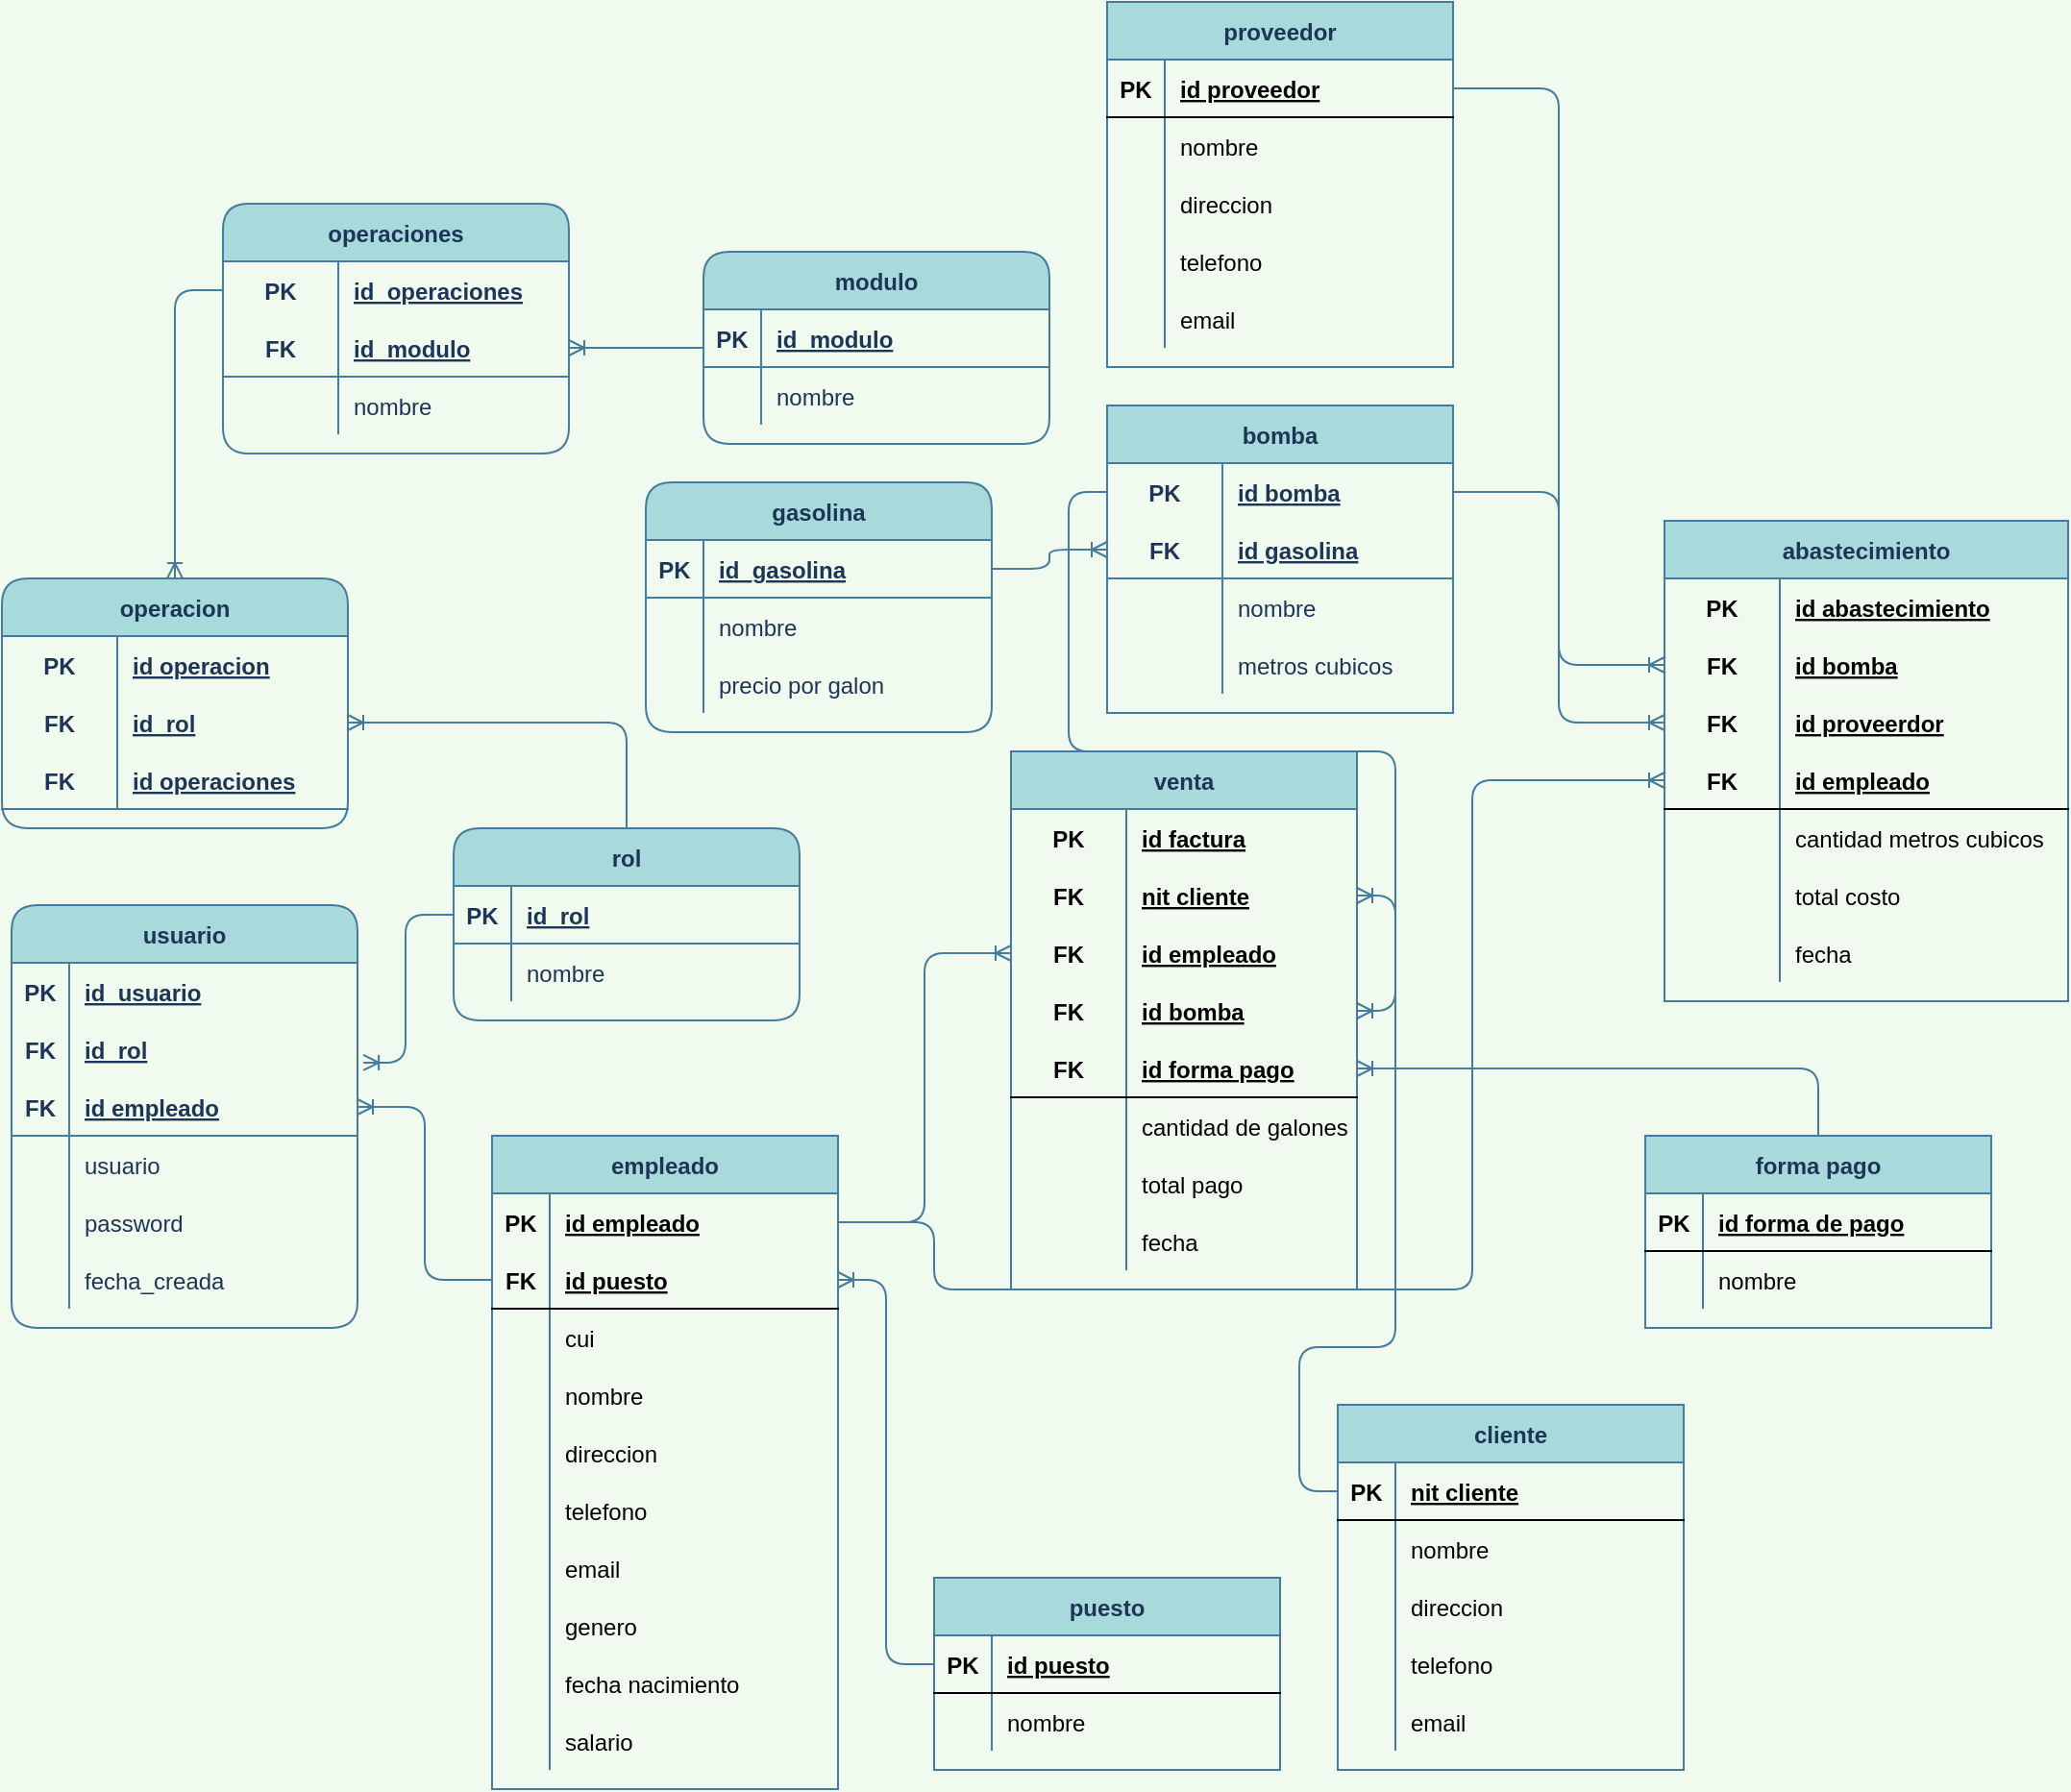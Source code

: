 <mxfile version="14.5.3" type="github">
  <diagram name="Page-1" id="efa7a0a1-bf9b-a30e-e6df-94a7791c09e9">
    <mxGraphModel dx="1420" dy="1220" grid="1" gridSize="10" guides="1" tooltips="1" connect="1" arrows="1" fold="1" page="0" pageScale="1" pageWidth="826" pageHeight="1169" background="#F1FAEE" math="0" shadow="0">
      <root>
        <mxCell id="0" />
        <mxCell id="1" parent="0" />
        <mxCell id="aAPYib6KPhApcbxuGzoG-118" value="usuario" style="shape=table;startSize=30;container=1;collapsible=1;childLayout=tableLayout;fixedRows=1;rowLines=0;fontStyle=1;align=center;resizeLast=1;rounded=1;fillColor=#A8DADC;strokeColor=#457B9D;fontColor=#1D3557;" parent="1" vertex="1">
          <mxGeometry x="50" y="420" width="180" height="220" as="geometry" />
        </mxCell>
        <mxCell id="aAPYib6KPhApcbxuGzoG-119" value="" style="shape=partialRectangle;collapsible=0;dropTarget=0;pointerEvents=0;fillColor=none;top=0;left=0;bottom=0;right=0;points=[[0,0.5],[1,0.5]];portConstraint=eastwest;rounded=1;strokeColor=#457B9D;fontColor=#1D3557;" parent="aAPYib6KPhApcbxuGzoG-118" vertex="1">
          <mxGeometry y="30" width="180" height="30" as="geometry" />
        </mxCell>
        <mxCell id="aAPYib6KPhApcbxuGzoG-120" value="PK" style="shape=partialRectangle;connectable=0;fillColor=none;top=0;left=0;bottom=0;right=0;fontStyle=1;overflow=hidden;rounded=1;strokeColor=#457B9D;fontColor=#1D3557;" parent="aAPYib6KPhApcbxuGzoG-119" vertex="1">
          <mxGeometry width="30" height="30" as="geometry" />
        </mxCell>
        <mxCell id="aAPYib6KPhApcbxuGzoG-121" value="id_usuario" style="shape=partialRectangle;connectable=0;fillColor=none;top=0;left=0;bottom=0;right=0;align=left;spacingLeft=6;fontStyle=5;overflow=hidden;rounded=1;strokeColor=#457B9D;fontColor=#1D3557;" parent="aAPYib6KPhApcbxuGzoG-119" vertex="1">
          <mxGeometry x="30" width="150" height="30" as="geometry" />
        </mxCell>
        <mxCell id="aAPYib6KPhApcbxuGzoG-498" value="" style="shape=partialRectangle;collapsible=0;dropTarget=0;pointerEvents=0;fillColor=none;top=0;left=0;bottom=0;right=0;points=[[0,0.5],[1,0.5]];portConstraint=eastwest;rounded=1;strokeColor=#457B9D;fontColor=#1D3557;" parent="aAPYib6KPhApcbxuGzoG-118" vertex="1">
          <mxGeometry y="60" width="180" height="30" as="geometry" />
        </mxCell>
        <mxCell id="aAPYib6KPhApcbxuGzoG-499" value="FK" style="shape=partialRectangle;connectable=0;fillColor=none;top=0;left=0;bottom=0;right=0;editable=1;overflow=hidden;fontStyle=1;rounded=1;strokeColor=#457B9D;fontColor=#1D3557;" parent="aAPYib6KPhApcbxuGzoG-498" vertex="1">
          <mxGeometry width="30" height="30" as="geometry" />
        </mxCell>
        <mxCell id="aAPYib6KPhApcbxuGzoG-500" value="id_rol" style="shape=partialRectangle;connectable=0;fillColor=none;top=0;left=0;bottom=0;right=0;align=left;spacingLeft=6;overflow=hidden;fontStyle=5;rounded=1;strokeColor=#457B9D;fontColor=#1D3557;" parent="aAPYib6KPhApcbxuGzoG-498" vertex="1">
          <mxGeometry x="30" width="150" height="30" as="geometry" />
        </mxCell>
        <mxCell id="aAPYib6KPhApcbxuGzoG-122" value="" style="shape=partialRectangle;collapsible=0;dropTarget=0;pointerEvents=0;fillColor=none;top=0;left=0;bottom=1;right=0;points=[[0,0.5],[1,0.5]];portConstraint=eastwest;rounded=1;strokeColor=#457B9D;fontColor=#1D3557;" parent="aAPYib6KPhApcbxuGzoG-118" vertex="1">
          <mxGeometry y="90" width="180" height="30" as="geometry" />
        </mxCell>
        <mxCell id="aAPYib6KPhApcbxuGzoG-123" value="FK" style="shape=partialRectangle;connectable=0;fillColor=none;top=0;left=0;bottom=0;right=0;editable=1;overflow=hidden;fontStyle=1;rounded=1;strokeColor=#457B9D;fontColor=#1D3557;" parent="aAPYib6KPhApcbxuGzoG-122" vertex="1">
          <mxGeometry width="30" height="30" as="geometry" />
        </mxCell>
        <mxCell id="aAPYib6KPhApcbxuGzoG-124" value="id empleado" style="shape=partialRectangle;connectable=0;fillColor=none;top=0;left=0;bottom=0;right=0;align=left;spacingLeft=6;overflow=hidden;fontStyle=5;rounded=1;strokeColor=#457B9D;fontColor=#1D3557;" parent="aAPYib6KPhApcbxuGzoG-122" vertex="1">
          <mxGeometry x="30" width="150" height="30" as="geometry" />
        </mxCell>
        <mxCell id="oITGFtwDhZ6hXWvCctNQ-1" value="" style="shape=partialRectangle;collapsible=0;dropTarget=0;pointerEvents=0;fillColor=none;top=0;left=0;bottom=0;right=0;points=[[0,0.5],[1,0.5]];portConstraint=eastwest;rounded=1;strokeColor=#457B9D;fontColor=#1D3557;" vertex="1" parent="aAPYib6KPhApcbxuGzoG-118">
          <mxGeometry y="120" width="180" height="30" as="geometry" />
        </mxCell>
        <mxCell id="oITGFtwDhZ6hXWvCctNQ-2" value="" style="shape=partialRectangle;connectable=0;fillColor=none;top=0;left=0;bottom=0;right=0;editable=1;overflow=hidden;rounded=1;strokeColor=#457B9D;fontColor=#1D3557;" vertex="1" parent="oITGFtwDhZ6hXWvCctNQ-1">
          <mxGeometry width="30" height="30" as="geometry" />
        </mxCell>
        <mxCell id="oITGFtwDhZ6hXWvCctNQ-3" value="usuario" style="shape=partialRectangle;connectable=0;fillColor=none;top=0;left=0;bottom=0;right=0;align=left;spacingLeft=6;overflow=hidden;rounded=1;strokeColor=#457B9D;fontColor=#1D3557;" vertex="1" parent="oITGFtwDhZ6hXWvCctNQ-1">
          <mxGeometry x="30" width="150" height="30" as="geometry" />
        </mxCell>
        <mxCell id="aAPYib6KPhApcbxuGzoG-199" value="" style="shape=partialRectangle;collapsible=0;dropTarget=0;pointerEvents=0;fillColor=none;top=0;left=0;bottom=0;right=0;points=[[0,0.5],[1,0.5]];portConstraint=eastwest;rounded=1;strokeColor=#457B9D;fontColor=#1D3557;" parent="aAPYib6KPhApcbxuGzoG-118" vertex="1">
          <mxGeometry y="150" width="180" height="30" as="geometry" />
        </mxCell>
        <mxCell id="aAPYib6KPhApcbxuGzoG-200" value="" style="shape=partialRectangle;connectable=0;fillColor=none;top=0;left=0;bottom=0;right=0;editable=1;overflow=hidden;rounded=1;strokeColor=#457B9D;fontColor=#1D3557;" parent="aAPYib6KPhApcbxuGzoG-199" vertex="1">
          <mxGeometry width="30" height="30" as="geometry" />
        </mxCell>
        <mxCell id="aAPYib6KPhApcbxuGzoG-201" value="password" style="shape=partialRectangle;connectable=0;fillColor=none;top=0;left=0;bottom=0;right=0;align=left;spacingLeft=6;overflow=hidden;rounded=1;strokeColor=#457B9D;fontColor=#1D3557;" parent="aAPYib6KPhApcbxuGzoG-199" vertex="1">
          <mxGeometry x="30" width="150" height="30" as="geometry" />
        </mxCell>
        <mxCell id="aAPYib6KPhApcbxuGzoG-218" value="" style="shape=partialRectangle;collapsible=0;dropTarget=0;pointerEvents=0;fillColor=none;top=0;left=0;bottom=0;right=0;points=[[0,0.5],[1,0.5]];portConstraint=eastwest;rounded=1;strokeColor=#457B9D;fontColor=#1D3557;" parent="aAPYib6KPhApcbxuGzoG-118" vertex="1">
          <mxGeometry y="180" width="180" height="30" as="geometry" />
        </mxCell>
        <mxCell id="aAPYib6KPhApcbxuGzoG-219" value="" style="shape=partialRectangle;connectable=0;fillColor=none;top=0;left=0;bottom=0;right=0;editable=1;overflow=hidden;rounded=1;strokeColor=#457B9D;fontColor=#1D3557;" parent="aAPYib6KPhApcbxuGzoG-218" vertex="1">
          <mxGeometry width="30" height="30" as="geometry" />
        </mxCell>
        <mxCell id="aAPYib6KPhApcbxuGzoG-220" value="fecha_creada" style="shape=partialRectangle;connectable=0;fillColor=none;top=0;left=0;bottom=0;right=0;align=left;spacingLeft=6;overflow=hidden;rounded=1;strokeColor=#457B9D;fontColor=#1D3557;" parent="aAPYib6KPhApcbxuGzoG-218" vertex="1">
          <mxGeometry x="30" width="150" height="30" as="geometry" />
        </mxCell>
        <mxCell id="aAPYib6KPhApcbxuGzoG-343" style="edgeStyle=orthogonalEdgeStyle;curved=0;rounded=1;sketch=0;orthogonalLoop=1;jettySize=auto;html=1;entryX=1;entryY=0.5;entryDx=0;entryDy=0;strokeColor=#457B9D;fillColor=#A8DADC;fontColor=#1D3557;endArrow=ERoneToMany;endFill=0;labelBackgroundColor=#F1FAEE;" parent="1" source="aAPYib6KPhApcbxuGzoG-152" target="aAPYib6KPhApcbxuGzoG-318" edge="1">
          <mxGeometry relative="1" as="geometry" />
        </mxCell>
        <mxCell id="aAPYib6KPhApcbxuGzoG-152" value="rol" style="shape=table;startSize=30;container=1;collapsible=1;childLayout=tableLayout;fixedRows=1;rowLines=0;fontStyle=1;align=center;resizeLast=1;rounded=1;fillColor=#A8DADC;strokeColor=#457B9D;fontColor=#1D3557;" parent="1" vertex="1">
          <mxGeometry x="280" y="380" width="180" height="100" as="geometry" />
        </mxCell>
        <mxCell id="aAPYib6KPhApcbxuGzoG-153" value="" style="shape=partialRectangle;collapsible=0;dropTarget=0;pointerEvents=0;fillColor=none;top=0;left=0;bottom=1;right=0;points=[[0,0.5],[1,0.5]];portConstraint=eastwest;rounded=1;strokeColor=#457B9D;fontColor=#1D3557;" parent="aAPYib6KPhApcbxuGzoG-152" vertex="1">
          <mxGeometry y="30" width="180" height="30" as="geometry" />
        </mxCell>
        <mxCell id="aAPYib6KPhApcbxuGzoG-154" value="PK" style="shape=partialRectangle;connectable=0;fillColor=none;top=0;left=0;bottom=0;right=0;fontStyle=1;overflow=hidden;rounded=1;strokeColor=#457B9D;fontColor=#1D3557;" parent="aAPYib6KPhApcbxuGzoG-153" vertex="1">
          <mxGeometry width="30" height="30" as="geometry" />
        </mxCell>
        <mxCell id="aAPYib6KPhApcbxuGzoG-155" value="id_rol" style="shape=partialRectangle;connectable=0;fillColor=none;top=0;left=0;bottom=0;right=0;align=left;spacingLeft=6;fontStyle=5;overflow=hidden;rounded=1;strokeColor=#457B9D;fontColor=#1D3557;" parent="aAPYib6KPhApcbxuGzoG-153" vertex="1">
          <mxGeometry x="30" width="150" height="30" as="geometry" />
        </mxCell>
        <mxCell id="aAPYib6KPhApcbxuGzoG-156" value="" style="shape=partialRectangle;collapsible=0;dropTarget=0;pointerEvents=0;fillColor=none;top=0;left=0;bottom=0;right=0;points=[[0,0.5],[1,0.5]];portConstraint=eastwest;rounded=1;strokeColor=#457B9D;fontColor=#1D3557;" parent="aAPYib6KPhApcbxuGzoG-152" vertex="1">
          <mxGeometry y="60" width="180" height="30" as="geometry" />
        </mxCell>
        <mxCell id="aAPYib6KPhApcbxuGzoG-157" value="" style="shape=partialRectangle;connectable=0;fillColor=none;top=0;left=0;bottom=0;right=0;editable=1;overflow=hidden;rounded=1;strokeColor=#457B9D;fontColor=#1D3557;" parent="aAPYib6KPhApcbxuGzoG-156" vertex="1">
          <mxGeometry width="30" height="30" as="geometry" />
        </mxCell>
        <mxCell id="aAPYib6KPhApcbxuGzoG-158" value="nombre" style="shape=partialRectangle;connectable=0;fillColor=none;top=0;left=0;bottom=0;right=0;align=left;spacingLeft=6;overflow=hidden;rounded=1;strokeColor=#457B9D;fontColor=#1D3557;" parent="aAPYib6KPhApcbxuGzoG-156" vertex="1">
          <mxGeometry x="30" width="150" height="30" as="geometry" />
        </mxCell>
        <mxCell id="aAPYib6KPhApcbxuGzoG-227" style="edgeStyle=orthogonalEdgeStyle;orthogonalLoop=1;jettySize=auto;html=1;exitX=0;exitY=0.5;exitDx=0;exitDy=0;entryX=1.017;entryY=0.733;entryDx=0;entryDy=0;endArrow=ERoneToMany;endFill=0;strokeColor=#457B9D;fontColor=#1D3557;labelBackgroundColor=#F1FAEE;entryPerimeter=0;" parent="1" source="aAPYib6KPhApcbxuGzoG-153" target="aAPYib6KPhApcbxuGzoG-498" edge="1">
          <mxGeometry relative="1" as="geometry" />
        </mxCell>
        <mxCell id="aAPYib6KPhApcbxuGzoG-313" style="edgeStyle=orthogonalEdgeStyle;orthogonalLoop=1;jettySize=auto;html=1;entryX=1;entryY=0.5;entryDx=0;entryDy=0;endArrow=ERoneToMany;endFill=0;fontColor=#1D3557;strokeColor=#457B9D;labelBackgroundColor=#F1FAEE;" parent="1" source="aAPYib6KPhApcbxuGzoG-229" target="aAPYib6KPhApcbxuGzoG-304" edge="1">
          <mxGeometry relative="1" as="geometry" />
        </mxCell>
        <mxCell id="aAPYib6KPhApcbxuGzoG-229" value="modulo" style="shape=table;startSize=30;container=1;collapsible=1;childLayout=tableLayout;fixedRows=1;rowLines=0;fontStyle=1;align=center;resizeLast=1;rounded=1;fillColor=#A8DADC;strokeColor=#457B9D;fontColor=#1D3557;" parent="1" vertex="1">
          <mxGeometry x="410" y="80" width="180" height="100" as="geometry" />
        </mxCell>
        <mxCell id="aAPYib6KPhApcbxuGzoG-230" value="" style="shape=partialRectangle;collapsible=0;dropTarget=0;pointerEvents=0;fillColor=none;top=0;left=0;bottom=1;right=0;points=[[0,0.5],[1,0.5]];portConstraint=eastwest;rounded=1;strokeColor=#457B9D;fontColor=#1D3557;" parent="aAPYib6KPhApcbxuGzoG-229" vertex="1">
          <mxGeometry y="30" width="180" height="30" as="geometry" />
        </mxCell>
        <mxCell id="aAPYib6KPhApcbxuGzoG-231" value="PK" style="shape=partialRectangle;connectable=0;fillColor=none;top=0;left=0;bottom=0;right=0;fontStyle=1;overflow=hidden;rounded=1;strokeColor=#457B9D;fontColor=#1D3557;" parent="aAPYib6KPhApcbxuGzoG-230" vertex="1">
          <mxGeometry width="30" height="30" as="geometry" />
        </mxCell>
        <mxCell id="aAPYib6KPhApcbxuGzoG-232" value="id_modulo" style="shape=partialRectangle;connectable=0;fillColor=none;top=0;left=0;bottom=0;right=0;align=left;spacingLeft=6;fontStyle=5;overflow=hidden;rounded=1;strokeColor=#457B9D;fontColor=#1D3557;" parent="aAPYib6KPhApcbxuGzoG-230" vertex="1">
          <mxGeometry x="30" width="150" height="30" as="geometry" />
        </mxCell>
        <mxCell id="aAPYib6KPhApcbxuGzoG-233" value="" style="shape=partialRectangle;collapsible=0;dropTarget=0;pointerEvents=0;fillColor=none;top=0;left=0;bottom=0;right=0;points=[[0,0.5],[1,0.5]];portConstraint=eastwest;rounded=1;strokeColor=#457B9D;fontColor=#1D3557;" parent="aAPYib6KPhApcbxuGzoG-229" vertex="1">
          <mxGeometry y="60" width="180" height="30" as="geometry" />
        </mxCell>
        <mxCell id="aAPYib6KPhApcbxuGzoG-234" value="" style="shape=partialRectangle;connectable=0;fillColor=none;top=0;left=0;bottom=0;right=0;editable=1;overflow=hidden;fontStyle=1;rounded=1;strokeColor=#457B9D;fontColor=#1D3557;" parent="aAPYib6KPhApcbxuGzoG-233" vertex="1">
          <mxGeometry width="30" height="30" as="geometry" />
        </mxCell>
        <mxCell id="aAPYib6KPhApcbxuGzoG-235" value="nombre" style="shape=partialRectangle;connectable=0;fillColor=none;top=0;left=0;bottom=0;right=0;align=left;spacingLeft=6;overflow=hidden;rounded=1;strokeColor=#457B9D;fontColor=#1D3557;" parent="aAPYib6KPhApcbxuGzoG-233" vertex="1">
          <mxGeometry x="30" width="150" height="30" as="geometry" />
        </mxCell>
        <mxCell id="aAPYib6KPhApcbxuGzoG-300" value="operaciones" style="shape=table;startSize=30;container=1;collapsible=1;childLayout=tableLayout;fixedRows=1;rowLines=0;fontStyle=1;align=center;resizeLast=1;strokeColor=#457B9D;fillColor=#A8DADC;rounded=1;fontColor=#1D3557;" parent="1" vertex="1">
          <mxGeometry x="160" y="55" width="180" height="130" as="geometry" />
        </mxCell>
        <mxCell id="aAPYib6KPhApcbxuGzoG-301" value="" style="shape=partialRectangle;collapsible=0;dropTarget=0;pointerEvents=0;fillColor=none;top=0;left=0;bottom=0;right=0;points=[[0,0.5],[1,0.5]];portConstraint=eastwest;rounded=1;strokeColor=#457B9D;fontColor=#1D3557;" parent="aAPYib6KPhApcbxuGzoG-300" vertex="1">
          <mxGeometry y="30" width="180" height="30" as="geometry" />
        </mxCell>
        <mxCell id="aAPYib6KPhApcbxuGzoG-302" value="PK" style="shape=partialRectangle;connectable=0;fillColor=none;top=0;left=0;bottom=0;right=0;fontStyle=1;overflow=hidden;rounded=1;strokeColor=#457B9D;fontColor=#1D3557;" parent="aAPYib6KPhApcbxuGzoG-301" vertex="1">
          <mxGeometry width="60" height="30" as="geometry" />
        </mxCell>
        <mxCell id="aAPYib6KPhApcbxuGzoG-303" value="id_operaciones" style="shape=partialRectangle;connectable=0;fillColor=none;top=0;left=0;bottom=0;right=0;align=left;spacingLeft=6;fontStyle=5;overflow=hidden;rounded=1;strokeColor=#457B9D;fontColor=#1D3557;" parent="aAPYib6KPhApcbxuGzoG-301" vertex="1">
          <mxGeometry x="60" width="120" height="30" as="geometry" />
        </mxCell>
        <mxCell id="aAPYib6KPhApcbxuGzoG-304" value="" style="shape=partialRectangle;collapsible=0;dropTarget=0;pointerEvents=0;fillColor=none;top=0;left=0;bottom=1;right=0;points=[[0,0.5],[1,0.5]];portConstraint=eastwest;rounded=1;strokeColor=#457B9D;fontColor=#1D3557;" parent="aAPYib6KPhApcbxuGzoG-300" vertex="1">
          <mxGeometry y="60" width="180" height="30" as="geometry" />
        </mxCell>
        <mxCell id="aAPYib6KPhApcbxuGzoG-305" value="FK" style="shape=partialRectangle;connectable=0;fillColor=none;top=0;left=0;bottom=0;right=0;fontStyle=1;overflow=hidden;rounded=1;strokeColor=#457B9D;fontColor=#1D3557;" parent="aAPYib6KPhApcbxuGzoG-304" vertex="1">
          <mxGeometry width="60" height="30" as="geometry" />
        </mxCell>
        <mxCell id="aAPYib6KPhApcbxuGzoG-306" value="id_modulo" style="shape=partialRectangle;connectable=0;fillColor=none;top=0;left=0;bottom=0;right=0;align=left;spacingLeft=6;fontStyle=5;overflow=hidden;rounded=1;strokeColor=#457B9D;fontColor=#1D3557;" parent="aAPYib6KPhApcbxuGzoG-304" vertex="1">
          <mxGeometry x="60" width="120" height="30" as="geometry" />
        </mxCell>
        <mxCell id="aAPYib6KPhApcbxuGzoG-307" value="" style="shape=partialRectangle;collapsible=0;dropTarget=0;pointerEvents=0;fillColor=none;top=0;left=0;bottom=0;right=0;points=[[0,0.5],[1,0.5]];portConstraint=eastwest;rounded=1;strokeColor=#457B9D;fontColor=#1D3557;" parent="aAPYib6KPhApcbxuGzoG-300" vertex="1">
          <mxGeometry y="90" width="180" height="30" as="geometry" />
        </mxCell>
        <mxCell id="aAPYib6KPhApcbxuGzoG-308" value="" style="shape=partialRectangle;connectable=0;fillColor=none;top=0;left=0;bottom=0;right=0;editable=1;overflow=hidden;rounded=1;strokeColor=#457B9D;fontColor=#1D3557;" parent="aAPYib6KPhApcbxuGzoG-307" vertex="1">
          <mxGeometry width="60" height="30" as="geometry" />
        </mxCell>
        <mxCell id="aAPYib6KPhApcbxuGzoG-309" value="nombre" style="shape=partialRectangle;connectable=0;fillColor=none;top=0;left=0;bottom=0;right=0;align=left;spacingLeft=6;overflow=hidden;rounded=1;strokeColor=#457B9D;fontColor=#1D3557;" parent="aAPYib6KPhApcbxuGzoG-307" vertex="1">
          <mxGeometry x="60" width="120" height="30" as="geometry" />
        </mxCell>
        <mxCell id="aAPYib6KPhApcbxuGzoG-314" value="operacion" style="shape=table;startSize=30;container=1;collapsible=1;childLayout=tableLayout;fixedRows=1;rowLines=0;fontStyle=1;align=center;resizeLast=1;strokeColor=#457B9D;fillColor=#A8DADC;rounded=1;fontColor=#1D3557;" parent="1" vertex="1">
          <mxGeometry x="45" y="250" width="180" height="130" as="geometry" />
        </mxCell>
        <mxCell id="aAPYib6KPhApcbxuGzoG-315" value="" style="shape=partialRectangle;collapsible=0;dropTarget=0;pointerEvents=0;fillColor=none;top=0;left=0;bottom=0;right=0;points=[[0,0.5],[1,0.5]];portConstraint=eastwest;rounded=1;strokeColor=#457B9D;fontColor=#1D3557;" parent="aAPYib6KPhApcbxuGzoG-314" vertex="1">
          <mxGeometry y="30" width="180" height="30" as="geometry" />
        </mxCell>
        <mxCell id="aAPYib6KPhApcbxuGzoG-316" value="PK" style="shape=partialRectangle;connectable=0;fillColor=none;top=0;left=0;bottom=0;right=0;fontStyle=1;overflow=hidden;rounded=1;strokeColor=#457B9D;fontColor=#1D3557;" parent="aAPYib6KPhApcbxuGzoG-315" vertex="1">
          <mxGeometry width="60" height="30" as="geometry" />
        </mxCell>
        <mxCell id="aAPYib6KPhApcbxuGzoG-317" value="id operacion" style="shape=partialRectangle;connectable=0;fillColor=none;top=0;left=0;bottom=0;right=0;align=left;spacingLeft=6;fontStyle=5;overflow=hidden;rounded=1;strokeColor=#457B9D;fontColor=#1D3557;" parent="aAPYib6KPhApcbxuGzoG-315" vertex="1">
          <mxGeometry x="60" width="120" height="30" as="geometry" />
        </mxCell>
        <mxCell id="aAPYib6KPhApcbxuGzoG-318" value="" style="shape=partialRectangle;collapsible=0;dropTarget=0;pointerEvents=0;fillColor=none;top=0;left=0;bottom=0;right=0;points=[[0,0.5],[1,0.5]];portConstraint=eastwest;rounded=1;strokeColor=#457B9D;fontColor=#1D3557;" parent="aAPYib6KPhApcbxuGzoG-314" vertex="1">
          <mxGeometry y="60" width="180" height="30" as="geometry" />
        </mxCell>
        <mxCell id="aAPYib6KPhApcbxuGzoG-319" value="FK" style="shape=partialRectangle;connectable=0;fillColor=none;top=0;left=0;bottom=0;right=0;fontStyle=1;overflow=hidden;rounded=1;strokeColor=#457B9D;fontColor=#1D3557;" parent="aAPYib6KPhApcbxuGzoG-318" vertex="1">
          <mxGeometry width="60" height="30" as="geometry" />
        </mxCell>
        <mxCell id="aAPYib6KPhApcbxuGzoG-320" value="id_rol" style="shape=partialRectangle;connectable=0;fillColor=none;top=0;left=0;bottom=0;right=0;align=left;spacingLeft=6;fontStyle=5;overflow=hidden;rounded=1;strokeColor=#457B9D;fontColor=#1D3557;" parent="aAPYib6KPhApcbxuGzoG-318" vertex="1">
          <mxGeometry x="60" width="120" height="30" as="geometry" />
        </mxCell>
        <mxCell id="aAPYib6KPhApcbxuGzoG-321" value="" style="shape=partialRectangle;collapsible=0;dropTarget=0;pointerEvents=0;fillColor=none;top=0;left=0;bottom=1;right=0;points=[[0,0.5],[1,0.5]];portConstraint=eastwest;rounded=1;strokeColor=#457B9D;fontColor=#1D3557;" parent="aAPYib6KPhApcbxuGzoG-314" vertex="1">
          <mxGeometry y="90" width="180" height="30" as="geometry" />
        </mxCell>
        <mxCell id="aAPYib6KPhApcbxuGzoG-322" value="FK" style="shape=partialRectangle;connectable=0;fillColor=none;top=0;left=0;bottom=0;right=0;editable=1;overflow=hidden;rounded=1;strokeColor=#457B9D;fontColor=#1D3557;fontStyle=1" parent="aAPYib6KPhApcbxuGzoG-321" vertex="1">
          <mxGeometry width="60" height="30" as="geometry" />
        </mxCell>
        <mxCell id="aAPYib6KPhApcbxuGzoG-323" value="id operaciones" style="shape=partialRectangle;connectable=0;fillColor=none;top=0;left=0;bottom=0;right=0;align=left;spacingLeft=6;overflow=hidden;rounded=1;strokeColor=#457B9D;fontColor=#1D3557;fontStyle=5" parent="aAPYib6KPhApcbxuGzoG-321" vertex="1">
          <mxGeometry x="60" width="120" height="30" as="geometry" />
        </mxCell>
        <mxCell id="aAPYib6KPhApcbxuGzoG-344" style="edgeStyle=orthogonalEdgeStyle;curved=0;rounded=1;sketch=0;orthogonalLoop=1;jettySize=auto;html=1;entryX=0.5;entryY=0;entryDx=0;entryDy=0;endArrow=ERoneToMany;endFill=0;strokeColor=#457B9D;fillColor=#A8DADC;fontColor=#1D3557;labelBackgroundColor=#F1FAEE;" parent="1" source="aAPYib6KPhApcbxuGzoG-301" target="aAPYib6KPhApcbxuGzoG-314" edge="1">
          <mxGeometry relative="1" as="geometry" />
        </mxCell>
        <mxCell id="aAPYib6KPhApcbxuGzoG-360" value="gasolina" style="shape=table;startSize=30;container=1;collapsible=1;childLayout=tableLayout;fixedRows=1;rowLines=0;fontStyle=1;align=center;resizeLast=1;rounded=1;fillColor=#A8DADC;strokeColor=#457B9D;fontColor=#1D3557;" parent="1" vertex="1">
          <mxGeometry x="380" y="200" width="180" height="130" as="geometry" />
        </mxCell>
        <mxCell id="aAPYib6KPhApcbxuGzoG-361" value="" style="shape=partialRectangle;collapsible=0;dropTarget=0;pointerEvents=0;fillColor=none;top=0;left=0;bottom=1;right=0;points=[[0,0.5],[1,0.5]];portConstraint=eastwest;rounded=1;strokeColor=#457B9D;fontColor=#1D3557;" parent="aAPYib6KPhApcbxuGzoG-360" vertex="1">
          <mxGeometry y="30" width="180" height="30" as="geometry" />
        </mxCell>
        <mxCell id="aAPYib6KPhApcbxuGzoG-362" value="PK" style="shape=partialRectangle;connectable=0;fillColor=none;top=0;left=0;bottom=0;right=0;fontStyle=1;overflow=hidden;rounded=1;strokeColor=#457B9D;fontColor=#1D3557;" parent="aAPYib6KPhApcbxuGzoG-361" vertex="1">
          <mxGeometry width="30" height="30" as="geometry" />
        </mxCell>
        <mxCell id="aAPYib6KPhApcbxuGzoG-363" value="id_gasolina" style="shape=partialRectangle;connectable=0;fillColor=none;top=0;left=0;bottom=0;right=0;align=left;spacingLeft=6;fontStyle=5;overflow=hidden;rounded=1;strokeColor=#457B9D;fontColor=#1D3557;" parent="aAPYib6KPhApcbxuGzoG-361" vertex="1">
          <mxGeometry x="30" width="150" height="30" as="geometry" />
        </mxCell>
        <mxCell id="aAPYib6KPhApcbxuGzoG-364" value="" style="shape=partialRectangle;collapsible=0;dropTarget=0;pointerEvents=0;fillColor=none;top=0;left=0;bottom=0;right=0;points=[[0,0.5],[1,0.5]];portConstraint=eastwest;rounded=1;strokeColor=#457B9D;fontColor=#1D3557;" parent="aAPYib6KPhApcbxuGzoG-360" vertex="1">
          <mxGeometry y="60" width="180" height="30" as="geometry" />
        </mxCell>
        <mxCell id="aAPYib6KPhApcbxuGzoG-365" value="" style="shape=partialRectangle;connectable=0;fillColor=none;top=0;left=0;bottom=0;right=0;editable=1;overflow=hidden;rounded=1;strokeColor=#457B9D;fontColor=#1D3557;" parent="aAPYib6KPhApcbxuGzoG-364" vertex="1">
          <mxGeometry width="30" height="30" as="geometry" />
        </mxCell>
        <mxCell id="aAPYib6KPhApcbxuGzoG-366" value="nombre" style="shape=partialRectangle;connectable=0;fillColor=none;top=0;left=0;bottom=0;right=0;align=left;spacingLeft=6;overflow=hidden;rounded=1;strokeColor=#457B9D;fontColor=#1D3557;" parent="aAPYib6KPhApcbxuGzoG-364" vertex="1">
          <mxGeometry x="30" width="150" height="30" as="geometry" />
        </mxCell>
        <mxCell id="aAPYib6KPhApcbxuGzoG-457" value="" style="shape=partialRectangle;collapsible=0;dropTarget=0;pointerEvents=0;fillColor=none;top=0;left=0;bottom=0;right=0;points=[[0,0.5],[1,0.5]];portConstraint=eastwest;rounded=1;strokeColor=#457B9D;fontColor=#1D3557;" parent="aAPYib6KPhApcbxuGzoG-360" vertex="1">
          <mxGeometry y="90" width="180" height="30" as="geometry" />
        </mxCell>
        <mxCell id="aAPYib6KPhApcbxuGzoG-458" value="" style="shape=partialRectangle;connectable=0;fillColor=none;top=0;left=0;bottom=0;right=0;editable=1;overflow=hidden;rounded=1;strokeColor=#457B9D;fontColor=#1D3557;" parent="aAPYib6KPhApcbxuGzoG-457" vertex="1">
          <mxGeometry width="30" height="30" as="geometry" />
        </mxCell>
        <mxCell id="aAPYib6KPhApcbxuGzoG-459" value="precio por galon" style="shape=partialRectangle;connectable=0;fillColor=none;top=0;left=0;bottom=0;right=0;align=left;spacingLeft=6;overflow=hidden;rounded=1;strokeColor=#457B9D;fontColor=#1D3557;" parent="aAPYib6KPhApcbxuGzoG-457" vertex="1">
          <mxGeometry x="30" width="150" height="30" as="geometry" />
        </mxCell>
        <mxCell id="aAPYib6KPhApcbxuGzoG-367" value="bomba" style="shape=table;startSize=30;container=1;collapsible=1;childLayout=tableLayout;fixedRows=1;rowLines=0;fontStyle=1;align=center;resizeLast=1;rounded=0;sketch=0;strokeColor=#457B9D;fillColor=#A8DADC;fontColor=#1D3557;" parent="1" vertex="1">
          <mxGeometry x="620" y="160" width="180" height="160" as="geometry" />
        </mxCell>
        <mxCell id="aAPYib6KPhApcbxuGzoG-368" value="" style="shape=partialRectangle;collapsible=0;dropTarget=0;pointerEvents=0;fillColor=none;top=0;left=0;bottom=0;right=0;points=[[0,0.5],[1,0.5]];portConstraint=eastwest;strokeColor=#457B9D;fontColor=#1D3557;" parent="aAPYib6KPhApcbxuGzoG-367" vertex="1">
          <mxGeometry y="30" width="180" height="30" as="geometry" />
        </mxCell>
        <mxCell id="aAPYib6KPhApcbxuGzoG-369" value="PK" style="shape=partialRectangle;connectable=0;fillColor=none;top=0;left=0;bottom=0;right=0;fontStyle=1;overflow=hidden;strokeColor=#457B9D;fontColor=#1D3557;" parent="aAPYib6KPhApcbxuGzoG-368" vertex="1">
          <mxGeometry width="60" height="30" as="geometry" />
        </mxCell>
        <mxCell id="aAPYib6KPhApcbxuGzoG-370" value="id bomba" style="shape=partialRectangle;connectable=0;fillColor=none;top=0;left=0;bottom=0;right=0;align=left;spacingLeft=6;fontStyle=5;overflow=hidden;strokeColor=#457B9D;fontColor=#1D3557;" parent="aAPYib6KPhApcbxuGzoG-368" vertex="1">
          <mxGeometry x="60" width="120" height="30" as="geometry" />
        </mxCell>
        <mxCell id="aAPYib6KPhApcbxuGzoG-371" value="" style="shape=partialRectangle;collapsible=0;dropTarget=0;pointerEvents=0;fillColor=none;top=0;left=0;bottom=1;right=0;points=[[0,0.5],[1,0.5]];portConstraint=eastwest;strokeColor=#457B9D;fontColor=#1D3557;" parent="aAPYib6KPhApcbxuGzoG-367" vertex="1">
          <mxGeometry y="60" width="180" height="30" as="geometry" />
        </mxCell>
        <mxCell id="aAPYib6KPhApcbxuGzoG-372" value="FK" style="shape=partialRectangle;connectable=0;fillColor=none;top=0;left=0;bottom=0;right=0;fontStyle=1;overflow=hidden;strokeColor=#457B9D;fontColor=#1D3557;" parent="aAPYib6KPhApcbxuGzoG-371" vertex="1">
          <mxGeometry width="60" height="30" as="geometry" />
        </mxCell>
        <mxCell id="aAPYib6KPhApcbxuGzoG-373" value="id gasolina" style="shape=partialRectangle;connectable=0;fillColor=none;top=0;left=0;bottom=0;right=0;align=left;spacingLeft=6;fontStyle=5;overflow=hidden;strokeColor=#457B9D;fontColor=#1D3557;" parent="aAPYib6KPhApcbxuGzoG-371" vertex="1">
          <mxGeometry x="60" width="120" height="30" as="geometry" />
        </mxCell>
        <mxCell id="aAPYib6KPhApcbxuGzoG-374" value="" style="shape=partialRectangle;collapsible=0;dropTarget=0;pointerEvents=0;fillColor=none;top=0;left=0;bottom=0;right=0;points=[[0,0.5],[1,0.5]];portConstraint=eastwest;strokeColor=#457B9D;fontColor=#1D3557;" parent="aAPYib6KPhApcbxuGzoG-367" vertex="1">
          <mxGeometry y="90" width="180" height="30" as="geometry" />
        </mxCell>
        <mxCell id="aAPYib6KPhApcbxuGzoG-375" value="" style="shape=partialRectangle;connectable=0;fillColor=none;top=0;left=0;bottom=0;right=0;editable=1;overflow=hidden;strokeColor=#457B9D;fontColor=#1D3557;" parent="aAPYib6KPhApcbxuGzoG-374" vertex="1">
          <mxGeometry width="60" height="30" as="geometry" />
        </mxCell>
        <mxCell id="aAPYib6KPhApcbxuGzoG-376" value="nombre" style="shape=partialRectangle;connectable=0;fillColor=none;top=0;left=0;bottom=0;right=0;align=left;spacingLeft=6;overflow=hidden;strokeColor=#457B9D;fontColor=#1D3557;" parent="aAPYib6KPhApcbxuGzoG-374" vertex="1">
          <mxGeometry x="60" width="120" height="30" as="geometry" />
        </mxCell>
        <mxCell id="aAPYib6KPhApcbxuGzoG-377" value="" style="shape=partialRectangle;collapsible=0;dropTarget=0;pointerEvents=0;fillColor=none;top=0;left=0;bottom=0;right=0;points=[[0,0.5],[1,0.5]];portConstraint=eastwest;strokeColor=#457B9D;fontColor=#1D3557;" parent="aAPYib6KPhApcbxuGzoG-367" vertex="1">
          <mxGeometry y="120" width="180" height="30" as="geometry" />
        </mxCell>
        <mxCell id="aAPYib6KPhApcbxuGzoG-378" value="" style="shape=partialRectangle;connectable=0;fillColor=none;top=0;left=0;bottom=0;right=0;editable=1;overflow=hidden;strokeColor=#457B9D;fontColor=#1D3557;" parent="aAPYib6KPhApcbxuGzoG-377" vertex="1">
          <mxGeometry width="60" height="30" as="geometry" />
        </mxCell>
        <mxCell id="aAPYib6KPhApcbxuGzoG-379" value="metros cubicos" style="shape=partialRectangle;connectable=0;fillColor=none;top=0;left=0;bottom=0;right=0;align=left;spacingLeft=6;overflow=hidden;strokeColor=#457B9D;fontColor=#1D3557;" parent="aAPYib6KPhApcbxuGzoG-377" vertex="1">
          <mxGeometry x="60" width="120" height="30" as="geometry" />
        </mxCell>
        <mxCell id="aAPYib6KPhApcbxuGzoG-380" value="empleado" style="shape=table;startSize=30;container=1;collapsible=1;childLayout=tableLayout;fixedRows=1;rowLines=0;fontStyle=1;align=center;resizeLast=1;rounded=0;sketch=0;strokeColor=#457B9D;fillColor=#A8DADC;fontColor=#1D3557;" parent="1" vertex="1">
          <mxGeometry x="300" y="540" width="180" height="340" as="geometry" />
        </mxCell>
        <mxCell id="aAPYib6KPhApcbxuGzoG-454" value="" style="shape=partialRectangle;collapsible=0;dropTarget=0;pointerEvents=0;fillColor=none;top=0;left=0;bottom=0;right=0;points=[[0,0.5],[1,0.5]];portConstraint=eastwest;" parent="aAPYib6KPhApcbxuGzoG-380" vertex="1">
          <mxGeometry y="30" width="180" height="30" as="geometry" />
        </mxCell>
        <mxCell id="aAPYib6KPhApcbxuGzoG-455" value="PK" style="shape=partialRectangle;connectable=0;fillColor=none;top=0;left=0;bottom=0;right=0;fontStyle=1;overflow=hidden;" parent="aAPYib6KPhApcbxuGzoG-454" vertex="1">
          <mxGeometry width="30" height="30" as="geometry" />
        </mxCell>
        <mxCell id="aAPYib6KPhApcbxuGzoG-456" value="id empleado" style="shape=partialRectangle;connectable=0;fillColor=none;top=0;left=0;bottom=0;right=0;align=left;spacingLeft=6;fontStyle=5;overflow=hidden;" parent="aAPYib6KPhApcbxuGzoG-454" vertex="1">
          <mxGeometry x="30" width="150" height="30" as="geometry" />
        </mxCell>
        <mxCell id="aAPYib6KPhApcbxuGzoG-381" value="" style="shape=partialRectangle;collapsible=0;dropTarget=0;pointerEvents=0;fillColor=none;top=0;left=0;bottom=1;right=0;points=[[0,0.5],[1,0.5]];portConstraint=eastwest;" parent="aAPYib6KPhApcbxuGzoG-380" vertex="1">
          <mxGeometry y="60" width="180" height="30" as="geometry" />
        </mxCell>
        <mxCell id="aAPYib6KPhApcbxuGzoG-382" value="FK" style="shape=partialRectangle;connectable=0;fillColor=none;top=0;left=0;bottom=0;right=0;fontStyle=1;overflow=hidden;" parent="aAPYib6KPhApcbxuGzoG-381" vertex="1">
          <mxGeometry width="30" height="30" as="geometry" />
        </mxCell>
        <mxCell id="aAPYib6KPhApcbxuGzoG-383" value="id puesto" style="shape=partialRectangle;connectable=0;fillColor=none;top=0;left=0;bottom=0;right=0;align=left;spacingLeft=6;fontStyle=5;overflow=hidden;" parent="aAPYib6KPhApcbxuGzoG-381" vertex="1">
          <mxGeometry x="30" width="150" height="30" as="geometry" />
        </mxCell>
        <mxCell id="aAPYib6KPhApcbxuGzoG-384" value="" style="shape=partialRectangle;collapsible=0;dropTarget=0;pointerEvents=0;fillColor=none;top=0;left=0;bottom=0;right=0;points=[[0,0.5],[1,0.5]];portConstraint=eastwest;" parent="aAPYib6KPhApcbxuGzoG-380" vertex="1">
          <mxGeometry y="90" width="180" height="30" as="geometry" />
        </mxCell>
        <mxCell id="aAPYib6KPhApcbxuGzoG-385" value="" style="shape=partialRectangle;connectable=0;fillColor=none;top=0;left=0;bottom=0;right=0;editable=1;overflow=hidden;" parent="aAPYib6KPhApcbxuGzoG-384" vertex="1">
          <mxGeometry width="30" height="30" as="geometry" />
        </mxCell>
        <mxCell id="aAPYib6KPhApcbxuGzoG-386" value="cui" style="shape=partialRectangle;connectable=0;fillColor=none;top=0;left=0;bottom=0;right=0;align=left;spacingLeft=6;overflow=hidden;" parent="aAPYib6KPhApcbxuGzoG-384" vertex="1">
          <mxGeometry x="30" width="150" height="30" as="geometry" />
        </mxCell>
        <mxCell id="aAPYib6KPhApcbxuGzoG-408" value="" style="shape=partialRectangle;collapsible=0;dropTarget=0;pointerEvents=0;fillColor=none;top=0;left=0;bottom=0;right=0;points=[[0,0.5],[1,0.5]];portConstraint=eastwest;" parent="aAPYib6KPhApcbxuGzoG-380" vertex="1">
          <mxGeometry y="120" width="180" height="30" as="geometry" />
        </mxCell>
        <mxCell id="aAPYib6KPhApcbxuGzoG-409" value="" style="shape=partialRectangle;connectable=0;fillColor=none;top=0;left=0;bottom=0;right=0;editable=1;overflow=hidden;" parent="aAPYib6KPhApcbxuGzoG-408" vertex="1">
          <mxGeometry width="30" height="30" as="geometry" />
        </mxCell>
        <mxCell id="aAPYib6KPhApcbxuGzoG-410" value="nombre" style="shape=partialRectangle;connectable=0;fillColor=none;top=0;left=0;bottom=0;right=0;align=left;spacingLeft=6;overflow=hidden;" parent="aAPYib6KPhApcbxuGzoG-408" vertex="1">
          <mxGeometry x="30" width="150" height="30" as="geometry" />
        </mxCell>
        <mxCell id="aAPYib6KPhApcbxuGzoG-414" value="" style="shape=partialRectangle;collapsible=0;dropTarget=0;pointerEvents=0;fillColor=none;top=0;left=0;bottom=0;right=0;points=[[0,0.5],[1,0.5]];portConstraint=eastwest;" parent="aAPYib6KPhApcbxuGzoG-380" vertex="1">
          <mxGeometry y="150" width="180" height="30" as="geometry" />
        </mxCell>
        <mxCell id="aAPYib6KPhApcbxuGzoG-415" value="" style="shape=partialRectangle;connectable=0;fillColor=none;top=0;left=0;bottom=0;right=0;editable=1;overflow=hidden;" parent="aAPYib6KPhApcbxuGzoG-414" vertex="1">
          <mxGeometry width="30" height="30" as="geometry" />
        </mxCell>
        <mxCell id="aAPYib6KPhApcbxuGzoG-416" value="direccion" style="shape=partialRectangle;connectable=0;fillColor=none;top=0;left=0;bottom=0;right=0;align=left;spacingLeft=6;overflow=hidden;" parent="aAPYib6KPhApcbxuGzoG-414" vertex="1">
          <mxGeometry x="30" width="150" height="30" as="geometry" />
        </mxCell>
        <mxCell id="aAPYib6KPhApcbxuGzoG-417" value="" style="shape=partialRectangle;collapsible=0;dropTarget=0;pointerEvents=0;fillColor=none;top=0;left=0;bottom=0;right=0;points=[[0,0.5],[1,0.5]];portConstraint=eastwest;" parent="aAPYib6KPhApcbxuGzoG-380" vertex="1">
          <mxGeometry y="180" width="180" height="30" as="geometry" />
        </mxCell>
        <mxCell id="aAPYib6KPhApcbxuGzoG-418" value="" style="shape=partialRectangle;connectable=0;fillColor=none;top=0;left=0;bottom=0;right=0;editable=1;overflow=hidden;" parent="aAPYib6KPhApcbxuGzoG-417" vertex="1">
          <mxGeometry width="30" height="30" as="geometry" />
        </mxCell>
        <mxCell id="aAPYib6KPhApcbxuGzoG-419" value="telefono " style="shape=partialRectangle;connectable=0;fillColor=none;top=0;left=0;bottom=0;right=0;align=left;spacingLeft=6;overflow=hidden;" parent="aAPYib6KPhApcbxuGzoG-417" vertex="1">
          <mxGeometry x="30" width="150" height="30" as="geometry" />
        </mxCell>
        <mxCell id="aAPYib6KPhApcbxuGzoG-420" value="" style="shape=partialRectangle;collapsible=0;dropTarget=0;pointerEvents=0;fillColor=none;top=0;left=0;bottom=0;right=0;points=[[0,0.5],[1,0.5]];portConstraint=eastwest;" parent="aAPYib6KPhApcbxuGzoG-380" vertex="1">
          <mxGeometry y="210" width="180" height="30" as="geometry" />
        </mxCell>
        <mxCell id="aAPYib6KPhApcbxuGzoG-421" value="" style="shape=partialRectangle;connectable=0;fillColor=none;top=0;left=0;bottom=0;right=0;editable=1;overflow=hidden;" parent="aAPYib6KPhApcbxuGzoG-420" vertex="1">
          <mxGeometry width="30" height="30" as="geometry" />
        </mxCell>
        <mxCell id="aAPYib6KPhApcbxuGzoG-422" value="email" style="shape=partialRectangle;connectable=0;fillColor=none;top=0;left=0;bottom=0;right=0;align=left;spacingLeft=6;overflow=hidden;" parent="aAPYib6KPhApcbxuGzoG-420" vertex="1">
          <mxGeometry x="30" width="150" height="30" as="geometry" />
        </mxCell>
        <mxCell id="aAPYib6KPhApcbxuGzoG-399" value="" style="shape=partialRectangle;collapsible=0;dropTarget=0;pointerEvents=0;fillColor=none;top=0;left=0;bottom=0;right=0;points=[[0,0.5],[1,0.5]];portConstraint=eastwest;" parent="aAPYib6KPhApcbxuGzoG-380" vertex="1">
          <mxGeometry y="240" width="180" height="30" as="geometry" />
        </mxCell>
        <mxCell id="aAPYib6KPhApcbxuGzoG-400" value="" style="shape=partialRectangle;connectable=0;fillColor=none;top=0;left=0;bottom=0;right=0;editable=1;overflow=hidden;" parent="aAPYib6KPhApcbxuGzoG-399" vertex="1">
          <mxGeometry width="30" height="30" as="geometry" />
        </mxCell>
        <mxCell id="aAPYib6KPhApcbxuGzoG-401" value="genero" style="shape=partialRectangle;connectable=0;fillColor=none;top=0;left=0;bottom=0;right=0;align=left;spacingLeft=6;overflow=hidden;" parent="aAPYib6KPhApcbxuGzoG-399" vertex="1">
          <mxGeometry x="30" width="150" height="30" as="geometry" />
        </mxCell>
        <mxCell id="aAPYib6KPhApcbxuGzoG-411" value="" style="shape=partialRectangle;collapsible=0;dropTarget=0;pointerEvents=0;fillColor=none;top=0;left=0;bottom=0;right=0;points=[[0,0.5],[1,0.5]];portConstraint=eastwest;" parent="aAPYib6KPhApcbxuGzoG-380" vertex="1">
          <mxGeometry y="270" width="180" height="30" as="geometry" />
        </mxCell>
        <mxCell id="aAPYib6KPhApcbxuGzoG-412" value="" style="shape=partialRectangle;connectable=0;fillColor=none;top=0;left=0;bottom=0;right=0;editable=1;overflow=hidden;" parent="aAPYib6KPhApcbxuGzoG-411" vertex="1">
          <mxGeometry width="30" height="30" as="geometry" />
        </mxCell>
        <mxCell id="aAPYib6KPhApcbxuGzoG-413" value="fecha nacimiento" style="shape=partialRectangle;connectable=0;fillColor=none;top=0;left=0;bottom=0;right=0;align=left;spacingLeft=6;overflow=hidden;" parent="aAPYib6KPhApcbxuGzoG-411" vertex="1">
          <mxGeometry x="30" width="150" height="30" as="geometry" />
        </mxCell>
        <mxCell id="aAPYib6KPhApcbxuGzoG-463" value="" style="shape=partialRectangle;collapsible=0;dropTarget=0;pointerEvents=0;fillColor=none;top=0;left=0;bottom=0;right=0;points=[[0,0.5],[1,0.5]];portConstraint=eastwest;" parent="aAPYib6KPhApcbxuGzoG-380" vertex="1">
          <mxGeometry y="300" width="180" height="30" as="geometry" />
        </mxCell>
        <mxCell id="aAPYib6KPhApcbxuGzoG-464" value="" style="shape=partialRectangle;connectable=0;fillColor=none;top=0;left=0;bottom=0;right=0;editable=1;overflow=hidden;" parent="aAPYib6KPhApcbxuGzoG-463" vertex="1">
          <mxGeometry width="30" height="30" as="geometry" />
        </mxCell>
        <mxCell id="aAPYib6KPhApcbxuGzoG-465" value="salario" style="shape=partialRectangle;connectable=0;fillColor=none;top=0;left=0;bottom=0;right=0;align=left;spacingLeft=6;overflow=hidden;" parent="aAPYib6KPhApcbxuGzoG-463" vertex="1">
          <mxGeometry x="30" width="150" height="30" as="geometry" />
        </mxCell>
        <mxCell id="aAPYib6KPhApcbxuGzoG-423" value="puesto" style="shape=table;startSize=30;container=1;collapsible=1;childLayout=tableLayout;fixedRows=1;rowLines=0;fontStyle=1;align=center;resizeLast=1;rounded=0;sketch=0;strokeColor=#457B9D;fillColor=#A8DADC;fontColor=#1D3557;" parent="1" vertex="1">
          <mxGeometry x="530" y="770" width="180" height="100" as="geometry" />
        </mxCell>
        <mxCell id="aAPYib6KPhApcbxuGzoG-424" value="" style="shape=partialRectangle;collapsible=0;dropTarget=0;pointerEvents=0;fillColor=none;top=0;left=0;bottom=1;right=0;points=[[0,0.5],[1,0.5]];portConstraint=eastwest;" parent="aAPYib6KPhApcbxuGzoG-423" vertex="1">
          <mxGeometry y="30" width="180" height="30" as="geometry" />
        </mxCell>
        <mxCell id="aAPYib6KPhApcbxuGzoG-425" value="PK" style="shape=partialRectangle;connectable=0;fillColor=none;top=0;left=0;bottom=0;right=0;fontStyle=1;overflow=hidden;" parent="aAPYib6KPhApcbxuGzoG-424" vertex="1">
          <mxGeometry width="30" height="30" as="geometry" />
        </mxCell>
        <mxCell id="aAPYib6KPhApcbxuGzoG-426" value="id puesto" style="shape=partialRectangle;connectable=0;fillColor=none;top=0;left=0;bottom=0;right=0;align=left;spacingLeft=6;fontStyle=5;overflow=hidden;" parent="aAPYib6KPhApcbxuGzoG-424" vertex="1">
          <mxGeometry x="30" width="150" height="30" as="geometry" />
        </mxCell>
        <mxCell id="aAPYib6KPhApcbxuGzoG-430" value="" style="shape=partialRectangle;collapsible=0;dropTarget=0;pointerEvents=0;fillColor=none;top=0;left=0;bottom=0;right=0;points=[[0,0.5],[1,0.5]];portConstraint=eastwest;" parent="aAPYib6KPhApcbxuGzoG-423" vertex="1">
          <mxGeometry y="60" width="180" height="30" as="geometry" />
        </mxCell>
        <mxCell id="aAPYib6KPhApcbxuGzoG-431" value="" style="shape=partialRectangle;connectable=0;fillColor=none;top=0;left=0;bottom=0;right=0;editable=1;overflow=hidden;" parent="aAPYib6KPhApcbxuGzoG-430" vertex="1">
          <mxGeometry width="30" height="30" as="geometry" />
        </mxCell>
        <mxCell id="aAPYib6KPhApcbxuGzoG-432" value="nombre" style="shape=partialRectangle;connectable=0;fillColor=none;top=0;left=0;bottom=0;right=0;align=left;spacingLeft=6;overflow=hidden;" parent="aAPYib6KPhApcbxuGzoG-430" vertex="1">
          <mxGeometry x="30" width="150" height="30" as="geometry" />
        </mxCell>
        <mxCell id="aAPYib6KPhApcbxuGzoG-466" style="edgeStyle=orthogonalEdgeStyle;curved=0;rounded=1;sketch=0;orthogonalLoop=1;jettySize=auto;html=1;exitX=0;exitY=0.5;exitDx=0;exitDy=0;entryX=1;entryY=0.5;entryDx=0;entryDy=0;strokeColor=#457B9D;fillColor=#A8DADC;fontColor=#1D3557;endArrow=ERoneToMany;endFill=0;" parent="1" source="aAPYib6KPhApcbxuGzoG-424" target="aAPYib6KPhApcbxuGzoG-381" edge="1">
          <mxGeometry relative="1" as="geometry" />
        </mxCell>
        <mxCell id="aAPYib6KPhApcbxuGzoG-467" value="cliente" style="shape=table;startSize=30;container=1;collapsible=1;childLayout=tableLayout;fixedRows=1;rowLines=0;fontStyle=1;align=center;resizeLast=1;rounded=0;sketch=0;strokeColor=#457B9D;fillColor=#A8DADC;fontColor=#1D3557;" parent="1" vertex="1">
          <mxGeometry x="740" y="680" width="180" height="190" as="geometry" />
        </mxCell>
        <mxCell id="aAPYib6KPhApcbxuGzoG-468" value="" style="shape=partialRectangle;collapsible=0;dropTarget=0;pointerEvents=0;fillColor=none;top=0;left=0;bottom=1;right=0;points=[[0,0.5],[1,0.5]];portConstraint=eastwest;" parent="aAPYib6KPhApcbxuGzoG-467" vertex="1">
          <mxGeometry y="30" width="180" height="30" as="geometry" />
        </mxCell>
        <mxCell id="aAPYib6KPhApcbxuGzoG-469" value="PK" style="shape=partialRectangle;connectable=0;fillColor=none;top=0;left=0;bottom=0;right=0;fontStyle=1;overflow=hidden;" parent="aAPYib6KPhApcbxuGzoG-468" vertex="1">
          <mxGeometry width="30" height="30" as="geometry" />
        </mxCell>
        <mxCell id="aAPYib6KPhApcbxuGzoG-470" value="nit cliente" style="shape=partialRectangle;connectable=0;fillColor=none;top=0;left=0;bottom=0;right=0;align=left;spacingLeft=6;fontStyle=5;overflow=hidden;" parent="aAPYib6KPhApcbxuGzoG-468" vertex="1">
          <mxGeometry x="30" width="150" height="30" as="geometry" />
        </mxCell>
        <mxCell id="aAPYib6KPhApcbxuGzoG-477" value="" style="shape=partialRectangle;collapsible=0;dropTarget=0;pointerEvents=0;fillColor=none;top=0;left=0;bottom=0;right=0;points=[[0,0.5],[1,0.5]];portConstraint=eastwest;" parent="aAPYib6KPhApcbxuGzoG-467" vertex="1">
          <mxGeometry y="60" width="180" height="30" as="geometry" />
        </mxCell>
        <mxCell id="aAPYib6KPhApcbxuGzoG-478" value="" style="shape=partialRectangle;connectable=0;fillColor=none;top=0;left=0;bottom=0;right=0;editable=1;overflow=hidden;" parent="aAPYib6KPhApcbxuGzoG-477" vertex="1">
          <mxGeometry width="30" height="30" as="geometry" />
        </mxCell>
        <mxCell id="aAPYib6KPhApcbxuGzoG-479" value="nombre" style="shape=partialRectangle;connectable=0;fillColor=none;top=0;left=0;bottom=0;right=0;align=left;spacingLeft=6;overflow=hidden;" parent="aAPYib6KPhApcbxuGzoG-477" vertex="1">
          <mxGeometry x="30" width="150" height="30" as="geometry" />
        </mxCell>
        <mxCell id="aAPYib6KPhApcbxuGzoG-480" value="" style="shape=partialRectangle;collapsible=0;dropTarget=0;pointerEvents=0;fillColor=none;top=0;left=0;bottom=0;right=0;points=[[0,0.5],[1,0.5]];portConstraint=eastwest;" parent="aAPYib6KPhApcbxuGzoG-467" vertex="1">
          <mxGeometry y="90" width="180" height="30" as="geometry" />
        </mxCell>
        <mxCell id="aAPYib6KPhApcbxuGzoG-481" value="" style="shape=partialRectangle;connectable=0;fillColor=none;top=0;left=0;bottom=0;right=0;editable=1;overflow=hidden;" parent="aAPYib6KPhApcbxuGzoG-480" vertex="1">
          <mxGeometry width="30" height="30" as="geometry" />
        </mxCell>
        <mxCell id="aAPYib6KPhApcbxuGzoG-482" value="direccion" style="shape=partialRectangle;connectable=0;fillColor=none;top=0;left=0;bottom=0;right=0;align=left;spacingLeft=6;overflow=hidden;" parent="aAPYib6KPhApcbxuGzoG-480" vertex="1">
          <mxGeometry x="30" width="150" height="30" as="geometry" />
        </mxCell>
        <mxCell id="aAPYib6KPhApcbxuGzoG-483" value="" style="shape=partialRectangle;collapsible=0;dropTarget=0;pointerEvents=0;fillColor=none;top=0;left=0;bottom=0;right=0;points=[[0,0.5],[1,0.5]];portConstraint=eastwest;" parent="aAPYib6KPhApcbxuGzoG-467" vertex="1">
          <mxGeometry y="120" width="180" height="30" as="geometry" />
        </mxCell>
        <mxCell id="aAPYib6KPhApcbxuGzoG-484" value="" style="shape=partialRectangle;connectable=0;fillColor=none;top=0;left=0;bottom=0;right=0;editable=1;overflow=hidden;" parent="aAPYib6KPhApcbxuGzoG-483" vertex="1">
          <mxGeometry width="30" height="30" as="geometry" />
        </mxCell>
        <mxCell id="aAPYib6KPhApcbxuGzoG-485" value="telefono " style="shape=partialRectangle;connectable=0;fillColor=none;top=0;left=0;bottom=0;right=0;align=left;spacingLeft=6;overflow=hidden;" parent="aAPYib6KPhApcbxuGzoG-483" vertex="1">
          <mxGeometry x="30" width="150" height="30" as="geometry" />
        </mxCell>
        <mxCell id="aAPYib6KPhApcbxuGzoG-486" value="" style="shape=partialRectangle;collapsible=0;dropTarget=0;pointerEvents=0;fillColor=none;top=0;left=0;bottom=0;right=0;points=[[0,0.5],[1,0.5]];portConstraint=eastwest;" parent="aAPYib6KPhApcbxuGzoG-467" vertex="1">
          <mxGeometry y="150" width="180" height="30" as="geometry" />
        </mxCell>
        <mxCell id="aAPYib6KPhApcbxuGzoG-487" value="" style="shape=partialRectangle;connectable=0;fillColor=none;top=0;left=0;bottom=0;right=0;editable=1;overflow=hidden;" parent="aAPYib6KPhApcbxuGzoG-486" vertex="1">
          <mxGeometry width="30" height="30" as="geometry" />
        </mxCell>
        <mxCell id="aAPYib6KPhApcbxuGzoG-488" value="email" style="shape=partialRectangle;connectable=0;fillColor=none;top=0;left=0;bottom=0;right=0;align=left;spacingLeft=6;overflow=hidden;" parent="aAPYib6KPhApcbxuGzoG-486" vertex="1">
          <mxGeometry x="30" width="150" height="30" as="geometry" />
        </mxCell>
        <mxCell id="aAPYib6KPhApcbxuGzoG-501" style="edgeStyle=orthogonalEdgeStyle;curved=0;rounded=1;sketch=0;orthogonalLoop=1;jettySize=auto;html=1;entryX=1;entryY=0.5;entryDx=0;entryDy=0;endArrow=ERoneToMany;endFill=0;strokeColor=#457B9D;fillColor=#A8DADC;fontColor=#1D3557;" parent="1" source="aAPYib6KPhApcbxuGzoG-381" target="aAPYib6KPhApcbxuGzoG-122" edge="1">
          <mxGeometry relative="1" as="geometry" />
        </mxCell>
        <mxCell id="aAPYib6KPhApcbxuGzoG-624" style="edgeStyle=orthogonalEdgeStyle;curved=0;rounded=1;sketch=0;orthogonalLoop=1;jettySize=auto;html=1;entryX=1;entryY=0.5;entryDx=0;entryDy=0;endArrow=ERoneToMany;endFill=0;strokeColor=#457B9D;fillColor=#A8DADC;fontColor=#1D3557;" parent="1" source="aAPYib6KPhApcbxuGzoG-502" target="aAPYib6KPhApcbxuGzoG-522" edge="1">
          <mxGeometry relative="1" as="geometry" />
        </mxCell>
        <mxCell id="aAPYib6KPhApcbxuGzoG-502" value="forma pago" style="shape=table;startSize=30;container=1;collapsible=1;childLayout=tableLayout;fixedRows=1;rowLines=0;fontStyle=1;align=center;resizeLast=1;rounded=0;sketch=0;strokeColor=#457B9D;fillColor=#A8DADC;fontColor=#1D3557;" parent="1" vertex="1">
          <mxGeometry x="900" y="540" width="180" height="100" as="geometry" />
        </mxCell>
        <mxCell id="aAPYib6KPhApcbxuGzoG-503" value="" style="shape=partialRectangle;collapsible=0;dropTarget=0;pointerEvents=0;fillColor=none;top=0;left=0;bottom=1;right=0;points=[[0,0.5],[1,0.5]];portConstraint=eastwest;" parent="aAPYib6KPhApcbxuGzoG-502" vertex="1">
          <mxGeometry y="30" width="180" height="30" as="geometry" />
        </mxCell>
        <mxCell id="aAPYib6KPhApcbxuGzoG-504" value="PK" style="shape=partialRectangle;connectable=0;fillColor=none;top=0;left=0;bottom=0;right=0;fontStyle=1;overflow=hidden;" parent="aAPYib6KPhApcbxuGzoG-503" vertex="1">
          <mxGeometry width="30" height="30" as="geometry" />
        </mxCell>
        <mxCell id="aAPYib6KPhApcbxuGzoG-505" value="id forma de pago" style="shape=partialRectangle;connectable=0;fillColor=none;top=0;left=0;bottom=0;right=0;align=left;spacingLeft=6;fontStyle=5;overflow=hidden;" parent="aAPYib6KPhApcbxuGzoG-503" vertex="1">
          <mxGeometry x="30" width="150" height="30" as="geometry" />
        </mxCell>
        <mxCell id="aAPYib6KPhApcbxuGzoG-506" value="" style="shape=partialRectangle;collapsible=0;dropTarget=0;pointerEvents=0;fillColor=none;top=0;left=0;bottom=0;right=0;points=[[0,0.5],[1,0.5]];portConstraint=eastwest;" parent="aAPYib6KPhApcbxuGzoG-502" vertex="1">
          <mxGeometry y="60" width="180" height="30" as="geometry" />
        </mxCell>
        <mxCell id="aAPYib6KPhApcbxuGzoG-507" value="" style="shape=partialRectangle;connectable=0;fillColor=none;top=0;left=0;bottom=0;right=0;editable=1;overflow=hidden;" parent="aAPYib6KPhApcbxuGzoG-506" vertex="1">
          <mxGeometry width="30" height="30" as="geometry" />
        </mxCell>
        <mxCell id="aAPYib6KPhApcbxuGzoG-508" value="nombre" style="shape=partialRectangle;connectable=0;fillColor=none;top=0;left=0;bottom=0;right=0;align=left;spacingLeft=6;overflow=hidden;" parent="aAPYib6KPhApcbxuGzoG-506" vertex="1">
          <mxGeometry x="30" width="150" height="30" as="geometry" />
        </mxCell>
        <mxCell id="aAPYib6KPhApcbxuGzoG-518" value="venta" style="shape=table;startSize=30;container=1;collapsible=1;childLayout=tableLayout;fixedRows=1;rowLines=0;fontStyle=1;align=center;resizeLast=1;rounded=0;sketch=0;strokeColor=#457B9D;fillColor=#A8DADC;fontColor=#1D3557;" parent="1" vertex="1">
          <mxGeometry x="570" y="340" width="180" height="280" as="geometry" />
        </mxCell>
        <mxCell id="aAPYib6KPhApcbxuGzoG-519" value="" style="shape=partialRectangle;collapsible=0;dropTarget=0;pointerEvents=0;fillColor=none;top=0;left=0;bottom=0;right=0;points=[[0,0.5],[1,0.5]];portConstraint=eastwest;" parent="aAPYib6KPhApcbxuGzoG-518" vertex="1">
          <mxGeometry y="30" width="180" height="30" as="geometry" />
        </mxCell>
        <mxCell id="aAPYib6KPhApcbxuGzoG-520" value="PK" style="shape=partialRectangle;connectable=0;fillColor=none;top=0;left=0;bottom=0;right=0;fontStyle=1;overflow=hidden;" parent="aAPYib6KPhApcbxuGzoG-519" vertex="1">
          <mxGeometry width="60" height="30" as="geometry" />
        </mxCell>
        <mxCell id="aAPYib6KPhApcbxuGzoG-521" value="id factura" style="shape=partialRectangle;connectable=0;fillColor=none;top=0;left=0;bottom=0;right=0;align=left;spacingLeft=6;fontStyle=5;overflow=hidden;" parent="aAPYib6KPhApcbxuGzoG-519" vertex="1">
          <mxGeometry x="60" width="120" height="30" as="geometry" />
        </mxCell>
        <mxCell id="aAPYib6KPhApcbxuGzoG-537" value="" style="shape=partialRectangle;collapsible=0;dropTarget=0;pointerEvents=0;fillColor=none;top=0;left=0;bottom=0;right=0;points=[[0,0.5],[1,0.5]];portConstraint=eastwest;" parent="aAPYib6KPhApcbxuGzoG-518" vertex="1">
          <mxGeometry y="60" width="180" height="30" as="geometry" />
        </mxCell>
        <mxCell id="aAPYib6KPhApcbxuGzoG-538" value="FK" style="shape=partialRectangle;connectable=0;fillColor=none;top=0;left=0;bottom=0;right=0;fontStyle=1;overflow=hidden;" parent="aAPYib6KPhApcbxuGzoG-537" vertex="1">
          <mxGeometry width="60" height="30" as="geometry" />
        </mxCell>
        <mxCell id="aAPYib6KPhApcbxuGzoG-539" value="nit cliente" style="shape=partialRectangle;connectable=0;fillColor=none;top=0;left=0;bottom=0;right=0;align=left;spacingLeft=6;fontStyle=5;overflow=hidden;" parent="aAPYib6KPhApcbxuGzoG-537" vertex="1">
          <mxGeometry x="60" width="120" height="30" as="geometry" />
        </mxCell>
        <mxCell id="aAPYib6KPhApcbxuGzoG-540" value="" style="shape=partialRectangle;collapsible=0;dropTarget=0;pointerEvents=0;fillColor=none;top=0;left=0;bottom=0;right=0;points=[[0,0.5],[1,0.5]];portConstraint=eastwest;" parent="aAPYib6KPhApcbxuGzoG-518" vertex="1">
          <mxGeometry y="90" width="180" height="30" as="geometry" />
        </mxCell>
        <mxCell id="aAPYib6KPhApcbxuGzoG-541" value="FK" style="shape=partialRectangle;connectable=0;fillColor=none;top=0;left=0;bottom=0;right=0;fontStyle=1;overflow=hidden;" parent="aAPYib6KPhApcbxuGzoG-540" vertex="1">
          <mxGeometry width="60" height="30" as="geometry" />
        </mxCell>
        <mxCell id="aAPYib6KPhApcbxuGzoG-542" value="id empleado" style="shape=partialRectangle;connectable=0;fillColor=none;top=0;left=0;bottom=0;right=0;align=left;spacingLeft=6;fontStyle=5;overflow=hidden;" parent="aAPYib6KPhApcbxuGzoG-540" vertex="1">
          <mxGeometry x="60" width="120" height="30" as="geometry" />
        </mxCell>
        <mxCell id="aAPYib6KPhApcbxuGzoG-549" value="" style="shape=partialRectangle;collapsible=0;dropTarget=0;pointerEvents=0;fillColor=none;top=0;left=0;bottom=0;right=0;points=[[0,0.5],[1,0.5]];portConstraint=eastwest;" parent="aAPYib6KPhApcbxuGzoG-518" vertex="1">
          <mxGeometry y="120" width="180" height="30" as="geometry" />
        </mxCell>
        <mxCell id="aAPYib6KPhApcbxuGzoG-550" value="FK" style="shape=partialRectangle;connectable=0;fillColor=none;top=0;left=0;bottom=0;right=0;fontStyle=1;overflow=hidden;" parent="aAPYib6KPhApcbxuGzoG-549" vertex="1">
          <mxGeometry width="60" height="30" as="geometry" />
        </mxCell>
        <mxCell id="aAPYib6KPhApcbxuGzoG-551" value="id bomba" style="shape=partialRectangle;connectable=0;fillColor=none;top=0;left=0;bottom=0;right=0;align=left;spacingLeft=6;fontStyle=5;overflow=hidden;" parent="aAPYib6KPhApcbxuGzoG-549" vertex="1">
          <mxGeometry x="60" width="120" height="30" as="geometry" />
        </mxCell>
        <mxCell id="aAPYib6KPhApcbxuGzoG-522" value="" style="shape=partialRectangle;collapsible=0;dropTarget=0;pointerEvents=0;fillColor=none;top=0;left=0;bottom=1;right=0;points=[[0,0.5],[1,0.5]];portConstraint=eastwest;" parent="aAPYib6KPhApcbxuGzoG-518" vertex="1">
          <mxGeometry y="150" width="180" height="30" as="geometry" />
        </mxCell>
        <mxCell id="aAPYib6KPhApcbxuGzoG-523" value="FK" style="shape=partialRectangle;connectable=0;fillColor=none;top=0;left=0;bottom=0;right=0;fontStyle=1;overflow=hidden;" parent="aAPYib6KPhApcbxuGzoG-522" vertex="1">
          <mxGeometry width="60" height="30" as="geometry" />
        </mxCell>
        <mxCell id="aAPYib6KPhApcbxuGzoG-524" value="id forma pago" style="shape=partialRectangle;connectable=0;fillColor=none;top=0;left=0;bottom=0;right=0;align=left;spacingLeft=6;fontStyle=5;overflow=hidden;" parent="aAPYib6KPhApcbxuGzoG-522" vertex="1">
          <mxGeometry x="60" width="120" height="30" as="geometry" />
        </mxCell>
        <mxCell id="aAPYib6KPhApcbxuGzoG-525" value="" style="shape=partialRectangle;collapsible=0;dropTarget=0;pointerEvents=0;fillColor=none;top=0;left=0;bottom=0;right=0;points=[[0,0.5],[1,0.5]];portConstraint=eastwest;" parent="aAPYib6KPhApcbxuGzoG-518" vertex="1">
          <mxGeometry y="180" width="180" height="30" as="geometry" />
        </mxCell>
        <mxCell id="aAPYib6KPhApcbxuGzoG-526" value="" style="shape=partialRectangle;connectable=0;fillColor=none;top=0;left=0;bottom=0;right=0;editable=1;overflow=hidden;" parent="aAPYib6KPhApcbxuGzoG-525" vertex="1">
          <mxGeometry width="60" height="30" as="geometry" />
        </mxCell>
        <mxCell id="aAPYib6KPhApcbxuGzoG-527" value="cantidad de galones" style="shape=partialRectangle;connectable=0;fillColor=none;top=0;left=0;bottom=0;right=0;align=left;spacingLeft=6;overflow=hidden;" parent="aAPYib6KPhApcbxuGzoG-525" vertex="1">
          <mxGeometry x="60" width="120" height="30" as="geometry" />
        </mxCell>
        <mxCell id="aAPYib6KPhApcbxuGzoG-528" value="" style="shape=partialRectangle;collapsible=0;dropTarget=0;pointerEvents=0;fillColor=none;top=0;left=0;bottom=0;right=0;points=[[0,0.5],[1,0.5]];portConstraint=eastwest;" parent="aAPYib6KPhApcbxuGzoG-518" vertex="1">
          <mxGeometry y="210" width="180" height="30" as="geometry" />
        </mxCell>
        <mxCell id="aAPYib6KPhApcbxuGzoG-529" value="" style="shape=partialRectangle;connectable=0;fillColor=none;top=0;left=0;bottom=0;right=0;editable=1;overflow=hidden;" parent="aAPYib6KPhApcbxuGzoG-528" vertex="1">
          <mxGeometry width="60" height="30" as="geometry" />
        </mxCell>
        <mxCell id="aAPYib6KPhApcbxuGzoG-530" value="total pago" style="shape=partialRectangle;connectable=0;fillColor=none;top=0;left=0;bottom=0;right=0;align=left;spacingLeft=6;overflow=hidden;" parent="aAPYib6KPhApcbxuGzoG-528" vertex="1">
          <mxGeometry x="60" width="120" height="30" as="geometry" />
        </mxCell>
        <mxCell id="aAPYib6KPhApcbxuGzoG-568" value="" style="shape=partialRectangle;collapsible=0;dropTarget=0;pointerEvents=0;fillColor=none;top=0;left=0;bottom=0;right=0;points=[[0,0.5],[1,0.5]];portConstraint=eastwest;" parent="aAPYib6KPhApcbxuGzoG-518" vertex="1">
          <mxGeometry y="240" width="180" height="30" as="geometry" />
        </mxCell>
        <mxCell id="aAPYib6KPhApcbxuGzoG-569" value="" style="shape=partialRectangle;connectable=0;fillColor=none;top=0;left=0;bottom=0;right=0;editable=1;overflow=hidden;" parent="aAPYib6KPhApcbxuGzoG-568" vertex="1">
          <mxGeometry width="60" height="30" as="geometry" />
        </mxCell>
        <mxCell id="aAPYib6KPhApcbxuGzoG-570" value="fecha" style="shape=partialRectangle;connectable=0;fillColor=none;top=0;left=0;bottom=0;right=0;align=left;spacingLeft=6;overflow=hidden;" parent="aAPYib6KPhApcbxuGzoG-568" vertex="1">
          <mxGeometry x="60" width="120" height="30" as="geometry" />
        </mxCell>
        <mxCell id="aAPYib6KPhApcbxuGzoG-581" value="proveedor" style="shape=table;startSize=30;container=1;collapsible=1;childLayout=tableLayout;fixedRows=1;rowLines=0;fontStyle=1;align=center;resizeLast=1;rounded=0;sketch=0;strokeColor=#457B9D;fillColor=#A8DADC;fontColor=#1D3557;" parent="1" vertex="1">
          <mxGeometry x="620" y="-50" width="180" height="190" as="geometry" />
        </mxCell>
        <mxCell id="aAPYib6KPhApcbxuGzoG-582" value="" style="shape=partialRectangle;collapsible=0;dropTarget=0;pointerEvents=0;fillColor=none;top=0;left=0;bottom=1;right=0;points=[[0,0.5],[1,0.5]];portConstraint=eastwest;" parent="aAPYib6KPhApcbxuGzoG-581" vertex="1">
          <mxGeometry y="30" width="180" height="30" as="geometry" />
        </mxCell>
        <mxCell id="aAPYib6KPhApcbxuGzoG-583" value="PK" style="shape=partialRectangle;connectable=0;fillColor=none;top=0;left=0;bottom=0;right=0;fontStyle=1;overflow=hidden;" parent="aAPYib6KPhApcbxuGzoG-582" vertex="1">
          <mxGeometry width="30" height="30" as="geometry" />
        </mxCell>
        <mxCell id="aAPYib6KPhApcbxuGzoG-584" value="id proveedor" style="shape=partialRectangle;connectable=0;fillColor=none;top=0;left=0;bottom=0;right=0;align=left;spacingLeft=6;fontStyle=5;overflow=hidden;" parent="aAPYib6KPhApcbxuGzoG-582" vertex="1">
          <mxGeometry x="30" width="150" height="30" as="geometry" />
        </mxCell>
        <mxCell id="aAPYib6KPhApcbxuGzoG-585" value="" style="shape=partialRectangle;collapsible=0;dropTarget=0;pointerEvents=0;fillColor=none;top=0;left=0;bottom=0;right=0;points=[[0,0.5],[1,0.5]];portConstraint=eastwest;" parent="aAPYib6KPhApcbxuGzoG-581" vertex="1">
          <mxGeometry y="60" width="180" height="30" as="geometry" />
        </mxCell>
        <mxCell id="aAPYib6KPhApcbxuGzoG-586" value="" style="shape=partialRectangle;connectable=0;fillColor=none;top=0;left=0;bottom=0;right=0;editable=1;overflow=hidden;" parent="aAPYib6KPhApcbxuGzoG-585" vertex="1">
          <mxGeometry width="30" height="30" as="geometry" />
        </mxCell>
        <mxCell id="aAPYib6KPhApcbxuGzoG-587" value="nombre" style="shape=partialRectangle;connectable=0;fillColor=none;top=0;left=0;bottom=0;right=0;align=left;spacingLeft=6;overflow=hidden;" parent="aAPYib6KPhApcbxuGzoG-585" vertex="1">
          <mxGeometry x="30" width="150" height="30" as="geometry" />
        </mxCell>
        <mxCell id="aAPYib6KPhApcbxuGzoG-588" value="" style="shape=partialRectangle;collapsible=0;dropTarget=0;pointerEvents=0;fillColor=none;top=0;left=0;bottom=0;right=0;points=[[0,0.5],[1,0.5]];portConstraint=eastwest;" parent="aAPYib6KPhApcbxuGzoG-581" vertex="1">
          <mxGeometry y="90" width="180" height="30" as="geometry" />
        </mxCell>
        <mxCell id="aAPYib6KPhApcbxuGzoG-589" value="" style="shape=partialRectangle;connectable=0;fillColor=none;top=0;left=0;bottom=0;right=0;editable=1;overflow=hidden;" parent="aAPYib6KPhApcbxuGzoG-588" vertex="1">
          <mxGeometry width="30" height="30" as="geometry" />
        </mxCell>
        <mxCell id="aAPYib6KPhApcbxuGzoG-590" value="direccion" style="shape=partialRectangle;connectable=0;fillColor=none;top=0;left=0;bottom=0;right=0;align=left;spacingLeft=6;overflow=hidden;" parent="aAPYib6KPhApcbxuGzoG-588" vertex="1">
          <mxGeometry x="30" width="150" height="30" as="geometry" />
        </mxCell>
        <mxCell id="aAPYib6KPhApcbxuGzoG-591" value="" style="shape=partialRectangle;collapsible=0;dropTarget=0;pointerEvents=0;fillColor=none;top=0;left=0;bottom=0;right=0;points=[[0,0.5],[1,0.5]];portConstraint=eastwest;" parent="aAPYib6KPhApcbxuGzoG-581" vertex="1">
          <mxGeometry y="120" width="180" height="30" as="geometry" />
        </mxCell>
        <mxCell id="aAPYib6KPhApcbxuGzoG-592" value="" style="shape=partialRectangle;connectable=0;fillColor=none;top=0;left=0;bottom=0;right=0;editable=1;overflow=hidden;" parent="aAPYib6KPhApcbxuGzoG-591" vertex="1">
          <mxGeometry width="30" height="30" as="geometry" />
        </mxCell>
        <mxCell id="aAPYib6KPhApcbxuGzoG-593" value="telefono " style="shape=partialRectangle;connectable=0;fillColor=none;top=0;left=0;bottom=0;right=0;align=left;spacingLeft=6;overflow=hidden;" parent="aAPYib6KPhApcbxuGzoG-591" vertex="1">
          <mxGeometry x="30" width="150" height="30" as="geometry" />
        </mxCell>
        <mxCell id="aAPYib6KPhApcbxuGzoG-594" value="" style="shape=partialRectangle;collapsible=0;dropTarget=0;pointerEvents=0;fillColor=none;top=0;left=0;bottom=0;right=0;points=[[0,0.5],[1,0.5]];portConstraint=eastwest;" parent="aAPYib6KPhApcbxuGzoG-581" vertex="1">
          <mxGeometry y="150" width="180" height="30" as="geometry" />
        </mxCell>
        <mxCell id="aAPYib6KPhApcbxuGzoG-595" value="" style="shape=partialRectangle;connectable=0;fillColor=none;top=0;left=0;bottom=0;right=0;editable=1;overflow=hidden;" parent="aAPYib6KPhApcbxuGzoG-594" vertex="1">
          <mxGeometry width="30" height="30" as="geometry" />
        </mxCell>
        <mxCell id="aAPYib6KPhApcbxuGzoG-596" value="email" style="shape=partialRectangle;connectable=0;fillColor=none;top=0;left=0;bottom=0;right=0;align=left;spacingLeft=6;overflow=hidden;" parent="aAPYib6KPhApcbxuGzoG-594" vertex="1">
          <mxGeometry x="30" width="150" height="30" as="geometry" />
        </mxCell>
        <mxCell id="aAPYib6KPhApcbxuGzoG-597" value="abastecimiento" style="shape=table;startSize=30;container=1;collapsible=1;childLayout=tableLayout;fixedRows=1;rowLines=0;fontStyle=1;align=center;resizeLast=1;rounded=0;sketch=0;strokeColor=#457B9D;fillColor=#A8DADC;fontColor=#1D3557;" parent="1" vertex="1">
          <mxGeometry x="910" y="220" width="210" height="250" as="geometry" />
        </mxCell>
        <mxCell id="aAPYib6KPhApcbxuGzoG-598" value="" style="shape=partialRectangle;collapsible=0;dropTarget=0;pointerEvents=0;fillColor=none;top=0;left=0;bottom=0;right=0;points=[[0,0.5],[1,0.5]];portConstraint=eastwest;" parent="aAPYib6KPhApcbxuGzoG-597" vertex="1">
          <mxGeometry y="30" width="210" height="30" as="geometry" />
        </mxCell>
        <mxCell id="aAPYib6KPhApcbxuGzoG-599" value="PK" style="shape=partialRectangle;connectable=0;fillColor=none;top=0;left=0;bottom=0;right=0;fontStyle=1;overflow=hidden;" parent="aAPYib6KPhApcbxuGzoG-598" vertex="1">
          <mxGeometry width="60" height="30" as="geometry" />
        </mxCell>
        <mxCell id="aAPYib6KPhApcbxuGzoG-600" value="id abastecimiento" style="shape=partialRectangle;connectable=0;fillColor=none;top=0;left=0;bottom=0;right=0;align=left;spacingLeft=6;fontStyle=5;overflow=hidden;" parent="aAPYib6KPhApcbxuGzoG-598" vertex="1">
          <mxGeometry x="60" width="150" height="30" as="geometry" />
        </mxCell>
        <mxCell id="aAPYib6KPhApcbxuGzoG-601" value="" style="shape=partialRectangle;collapsible=0;dropTarget=0;pointerEvents=0;fillColor=none;top=0;left=0;bottom=0;right=0;points=[[0,0.5],[1,0.5]];portConstraint=eastwest;" parent="aAPYib6KPhApcbxuGzoG-597" vertex="1">
          <mxGeometry y="60" width="210" height="30" as="geometry" />
        </mxCell>
        <mxCell id="aAPYib6KPhApcbxuGzoG-602" value="FK" style="shape=partialRectangle;connectable=0;fillColor=none;top=0;left=0;bottom=0;right=0;fontStyle=1;overflow=hidden;" parent="aAPYib6KPhApcbxuGzoG-601" vertex="1">
          <mxGeometry width="60" height="30" as="geometry" />
        </mxCell>
        <mxCell id="aAPYib6KPhApcbxuGzoG-603" value="id bomba" style="shape=partialRectangle;connectable=0;fillColor=none;top=0;left=0;bottom=0;right=0;align=left;spacingLeft=6;fontStyle=5;overflow=hidden;" parent="aAPYib6KPhApcbxuGzoG-601" vertex="1">
          <mxGeometry x="60" width="150" height="30" as="geometry" />
        </mxCell>
        <mxCell id="aAPYib6KPhApcbxuGzoG-604" value="" style="shape=partialRectangle;collapsible=0;dropTarget=0;pointerEvents=0;fillColor=none;top=0;left=0;bottom=0;right=0;points=[[0,0.5],[1,0.5]];portConstraint=eastwest;" parent="aAPYib6KPhApcbxuGzoG-597" vertex="1">
          <mxGeometry y="90" width="210" height="30" as="geometry" />
        </mxCell>
        <mxCell id="aAPYib6KPhApcbxuGzoG-605" value="FK" style="shape=partialRectangle;connectable=0;fillColor=none;top=0;left=0;bottom=0;right=0;fontStyle=1;overflow=hidden;" parent="aAPYib6KPhApcbxuGzoG-604" vertex="1">
          <mxGeometry width="60" height="30" as="geometry" />
        </mxCell>
        <mxCell id="aAPYib6KPhApcbxuGzoG-606" value="id proveerdor" style="shape=partialRectangle;connectable=0;fillColor=none;top=0;left=0;bottom=0;right=0;align=left;spacingLeft=6;fontStyle=5;overflow=hidden;" parent="aAPYib6KPhApcbxuGzoG-604" vertex="1">
          <mxGeometry x="60" width="150" height="30" as="geometry" />
        </mxCell>
        <mxCell id="aAPYib6KPhApcbxuGzoG-629" value="" style="shape=partialRectangle;collapsible=0;dropTarget=0;pointerEvents=0;fillColor=none;top=0;left=0;bottom=1;right=0;points=[[0,0.5],[1,0.5]];portConstraint=eastwest;" parent="aAPYib6KPhApcbxuGzoG-597" vertex="1">
          <mxGeometry y="120" width="210" height="30" as="geometry" />
        </mxCell>
        <mxCell id="aAPYib6KPhApcbxuGzoG-630" value="FK" style="shape=partialRectangle;connectable=0;fillColor=none;top=0;left=0;bottom=0;right=0;fontStyle=1;overflow=hidden;" parent="aAPYib6KPhApcbxuGzoG-629" vertex="1">
          <mxGeometry width="60" height="30" as="geometry" />
        </mxCell>
        <mxCell id="aAPYib6KPhApcbxuGzoG-631" value="id empleado" style="shape=partialRectangle;connectable=0;fillColor=none;top=0;left=0;bottom=0;right=0;align=left;spacingLeft=6;fontStyle=5;overflow=hidden;" parent="aAPYib6KPhApcbxuGzoG-629" vertex="1">
          <mxGeometry x="60" width="150" height="30" as="geometry" />
        </mxCell>
        <mxCell id="aAPYib6KPhApcbxuGzoG-613" value="" style="shape=partialRectangle;collapsible=0;dropTarget=0;pointerEvents=0;fillColor=none;top=0;left=0;bottom=0;right=0;points=[[0,0.5],[1,0.5]];portConstraint=eastwest;" parent="aAPYib6KPhApcbxuGzoG-597" vertex="1">
          <mxGeometry y="150" width="210" height="30" as="geometry" />
        </mxCell>
        <mxCell id="aAPYib6KPhApcbxuGzoG-614" value="" style="shape=partialRectangle;connectable=0;fillColor=none;top=0;left=0;bottom=0;right=0;editable=1;overflow=hidden;" parent="aAPYib6KPhApcbxuGzoG-613" vertex="1">
          <mxGeometry width="60" height="30" as="geometry" />
        </mxCell>
        <mxCell id="aAPYib6KPhApcbxuGzoG-615" value="cantidad metros cubicos" style="shape=partialRectangle;connectable=0;fillColor=none;top=0;left=0;bottom=0;right=0;align=left;spacingLeft=6;overflow=hidden;" parent="aAPYib6KPhApcbxuGzoG-613" vertex="1">
          <mxGeometry x="60" width="150" height="30" as="geometry" />
        </mxCell>
        <mxCell id="aAPYib6KPhApcbxuGzoG-616" value="" style="shape=partialRectangle;collapsible=0;dropTarget=0;pointerEvents=0;fillColor=none;top=0;left=0;bottom=0;right=0;points=[[0,0.5],[1,0.5]];portConstraint=eastwest;" parent="aAPYib6KPhApcbxuGzoG-597" vertex="1">
          <mxGeometry y="180" width="210" height="30" as="geometry" />
        </mxCell>
        <mxCell id="aAPYib6KPhApcbxuGzoG-617" value="" style="shape=partialRectangle;connectable=0;fillColor=none;top=0;left=0;bottom=0;right=0;editable=1;overflow=hidden;" parent="aAPYib6KPhApcbxuGzoG-616" vertex="1">
          <mxGeometry width="60" height="30" as="geometry" />
        </mxCell>
        <mxCell id="aAPYib6KPhApcbxuGzoG-618" value="total costo" style="shape=partialRectangle;connectable=0;fillColor=none;top=0;left=0;bottom=0;right=0;align=left;spacingLeft=6;overflow=hidden;" parent="aAPYib6KPhApcbxuGzoG-616" vertex="1">
          <mxGeometry x="60" width="150" height="30" as="geometry" />
        </mxCell>
        <mxCell id="aAPYib6KPhApcbxuGzoG-619" value="" style="shape=partialRectangle;collapsible=0;dropTarget=0;pointerEvents=0;fillColor=none;top=0;left=0;bottom=0;right=0;points=[[0,0.5],[1,0.5]];portConstraint=eastwest;" parent="aAPYib6KPhApcbxuGzoG-597" vertex="1">
          <mxGeometry y="210" width="210" height="30" as="geometry" />
        </mxCell>
        <mxCell id="aAPYib6KPhApcbxuGzoG-620" value="" style="shape=partialRectangle;connectable=0;fillColor=none;top=0;left=0;bottom=0;right=0;editable=1;overflow=hidden;" parent="aAPYib6KPhApcbxuGzoG-619" vertex="1">
          <mxGeometry width="60" height="30" as="geometry" />
        </mxCell>
        <mxCell id="aAPYib6KPhApcbxuGzoG-621" value="fecha" style="shape=partialRectangle;connectable=0;fillColor=none;top=0;left=0;bottom=0;right=0;align=left;spacingLeft=6;overflow=hidden;" parent="aAPYib6KPhApcbxuGzoG-619" vertex="1">
          <mxGeometry x="60" width="150" height="30" as="geometry" />
        </mxCell>
        <mxCell id="aAPYib6KPhApcbxuGzoG-622" style="edgeStyle=orthogonalEdgeStyle;curved=0;rounded=1;sketch=0;orthogonalLoop=1;jettySize=auto;html=1;entryX=0;entryY=0.5;entryDx=0;entryDy=0;endArrow=ERoneToMany;endFill=0;strokeColor=#457B9D;fillColor=#A8DADC;fontColor=#1D3557;" parent="1" source="aAPYib6KPhApcbxuGzoG-454" target="aAPYib6KPhApcbxuGzoG-540" edge="1">
          <mxGeometry relative="1" as="geometry" />
        </mxCell>
        <mxCell id="aAPYib6KPhApcbxuGzoG-623" style="edgeStyle=orthogonalEdgeStyle;curved=0;rounded=1;sketch=0;orthogonalLoop=1;jettySize=auto;html=1;entryX=1;entryY=0.5;entryDx=0;entryDy=0;endArrow=ERoneToMany;endFill=0;strokeColor=#457B9D;fillColor=#A8DADC;fontColor=#1D3557;" parent="1" source="aAPYib6KPhApcbxuGzoG-468" target="aAPYib6KPhApcbxuGzoG-537" edge="1">
          <mxGeometry relative="1" as="geometry">
            <Array as="points">
              <mxPoint x="720" y="725" />
              <mxPoint x="720" y="650" />
              <mxPoint x="770" y="650" />
              <mxPoint x="770" y="415" />
            </Array>
          </mxGeometry>
        </mxCell>
        <mxCell id="aAPYib6KPhApcbxuGzoG-625" style="edgeStyle=orthogonalEdgeStyle;curved=0;rounded=1;sketch=0;orthogonalLoop=1;jettySize=auto;html=1;entryX=0;entryY=0.5;entryDx=0;entryDy=0;endArrow=ERoneToMany;endFill=0;strokeColor=#457B9D;fillColor=#A8DADC;fontColor=#1D3557;" parent="1" source="aAPYib6KPhApcbxuGzoG-361" target="aAPYib6KPhApcbxuGzoG-371" edge="1">
          <mxGeometry relative="1" as="geometry" />
        </mxCell>
        <mxCell id="aAPYib6KPhApcbxuGzoG-626" style="edgeStyle=orthogonalEdgeStyle;curved=0;rounded=1;sketch=0;orthogonalLoop=1;jettySize=auto;html=1;entryX=0;entryY=0.5;entryDx=0;entryDy=0;endArrow=ERoneToMany;endFill=0;strokeColor=#457B9D;fillColor=#A8DADC;fontColor=#1D3557;" parent="1" source="aAPYib6KPhApcbxuGzoG-368" target="aAPYib6KPhApcbxuGzoG-601" edge="1">
          <mxGeometry relative="1" as="geometry" />
        </mxCell>
        <mxCell id="aAPYib6KPhApcbxuGzoG-627" style="edgeStyle=orthogonalEdgeStyle;curved=0;rounded=1;sketch=0;orthogonalLoop=1;jettySize=auto;html=1;entryX=0;entryY=0.5;entryDx=0;entryDy=0;endArrow=ERoneToMany;endFill=0;strokeColor=#457B9D;fillColor=#A8DADC;fontColor=#1D3557;" parent="1" source="aAPYib6KPhApcbxuGzoG-582" target="aAPYib6KPhApcbxuGzoG-604" edge="1">
          <mxGeometry relative="1" as="geometry" />
        </mxCell>
        <mxCell id="aAPYib6KPhApcbxuGzoG-628" style="edgeStyle=orthogonalEdgeStyle;curved=0;rounded=1;sketch=0;orthogonalLoop=1;jettySize=auto;html=1;entryX=1;entryY=0.5;entryDx=0;entryDy=0;endArrow=ERoneToMany;endFill=0;strokeColor=#457B9D;fillColor=#A8DADC;fontColor=#1D3557;" parent="1" source="aAPYib6KPhApcbxuGzoG-368" target="aAPYib6KPhApcbxuGzoG-549" edge="1">
          <mxGeometry relative="1" as="geometry" />
        </mxCell>
        <mxCell id="aAPYib6KPhApcbxuGzoG-632" style="edgeStyle=orthogonalEdgeStyle;curved=0;rounded=1;sketch=0;orthogonalLoop=1;jettySize=auto;html=1;endArrow=ERoneToMany;endFill=0;strokeColor=#457B9D;fillColor=#A8DADC;fontColor=#1D3557;entryX=0;entryY=0.5;entryDx=0;entryDy=0;startFill=1;anchorPointDirection=1;noJump=0;exitX=1;exitY=0.5;exitDx=0;exitDy=0;" parent="1" source="aAPYib6KPhApcbxuGzoG-454" target="aAPYib6KPhApcbxuGzoG-629" edge="1">
          <mxGeometry relative="1" as="geometry">
            <mxPoint x="930" y="350" as="targetPoint" />
            <Array as="points">
              <mxPoint x="530" y="585" />
              <mxPoint x="530" y="620" />
              <mxPoint x="810" y="620" />
              <mxPoint x="810" y="355" />
            </Array>
          </mxGeometry>
        </mxCell>
      </root>
    </mxGraphModel>
  </diagram>
</mxfile>

